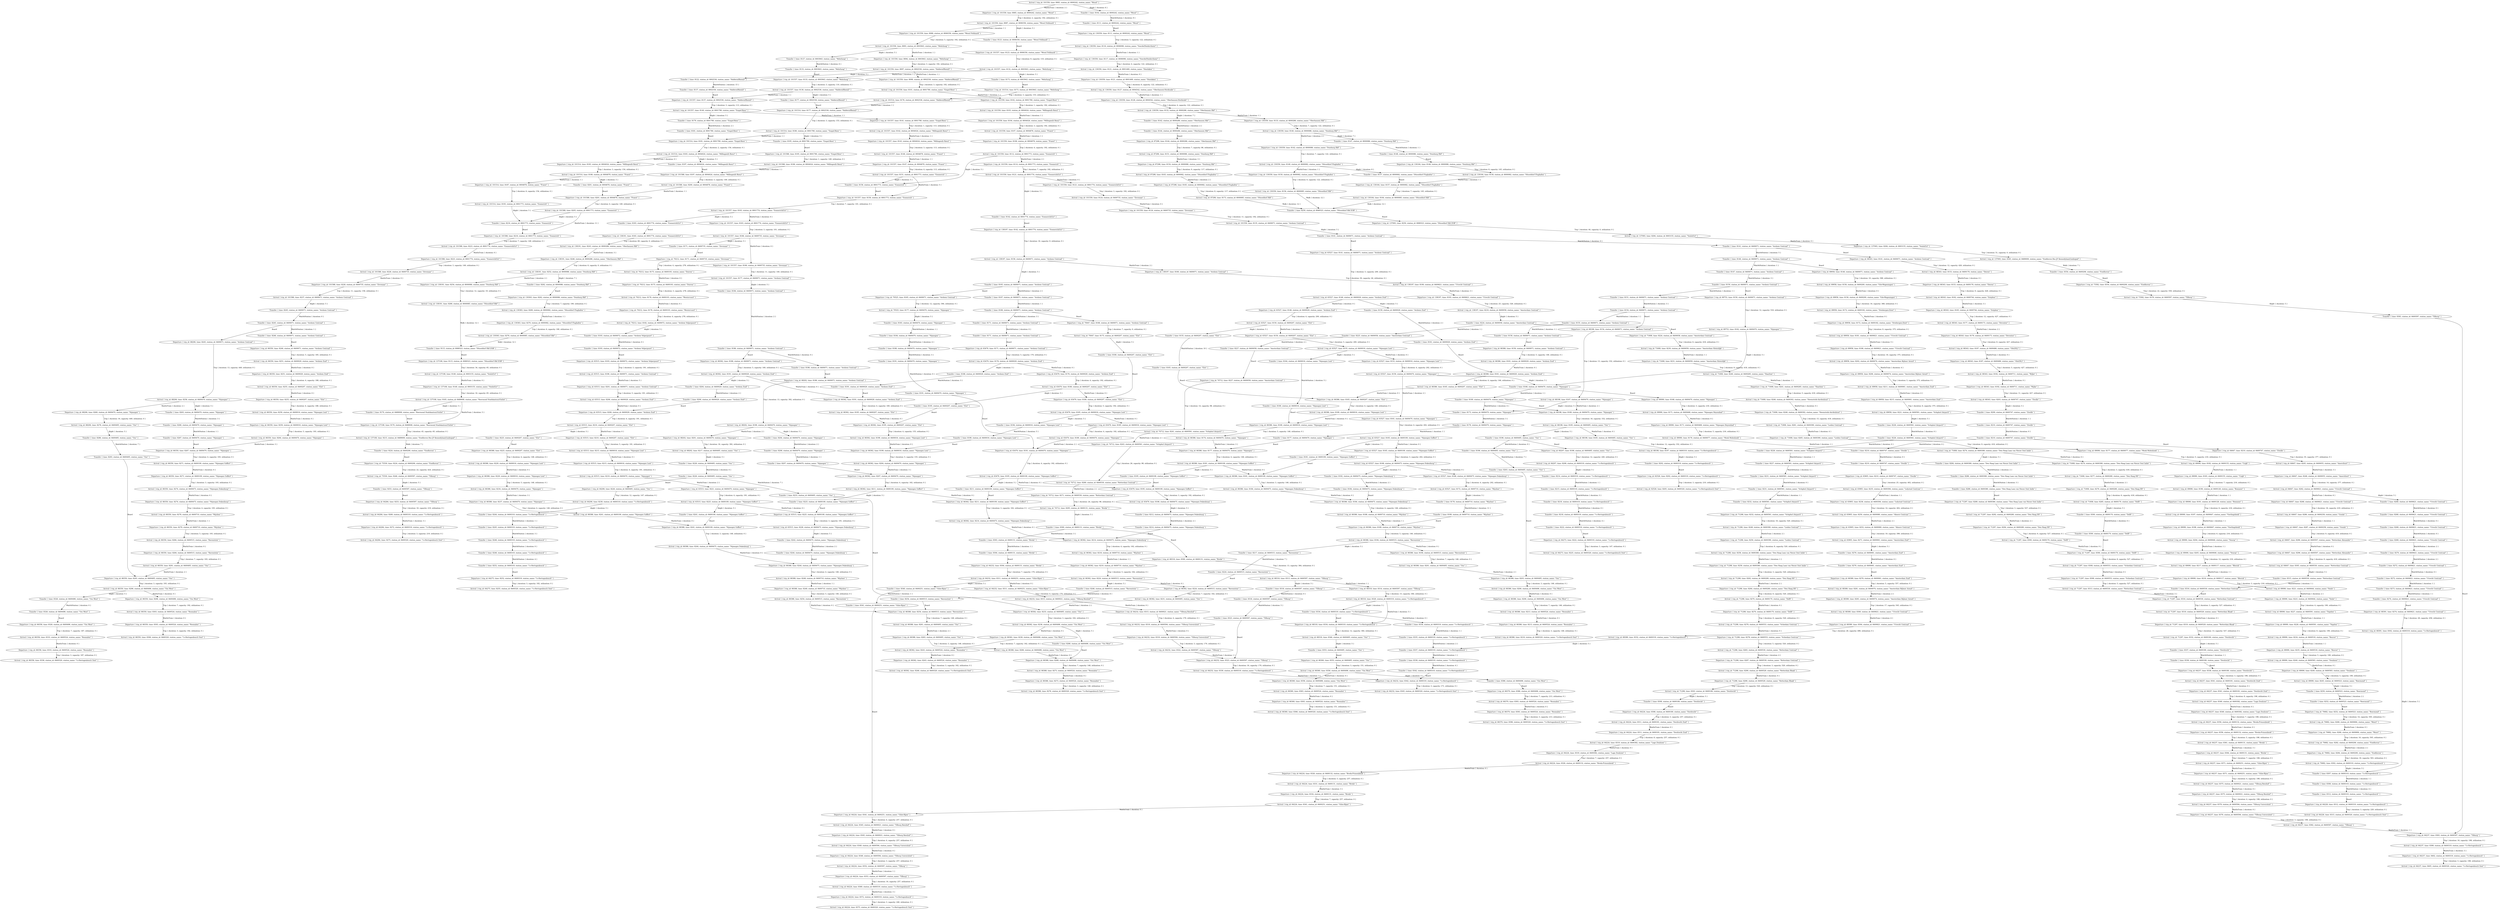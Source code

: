 digraph {
    0 [ label = "Departure { trip_id: 62526, time: 8202, station_id: 8400319, station_name: \"\\'s-Hertogenbosch\" }" ]
    1 [ label = "Transfer { time: 8202, station_id: 8400319, station_name: \"\\'s-Hertogenbosch\" }" ]
    2 [ label = "Arrival { trip_id: 62526, time: 8205, station_id: 8400320, station_name: \"\\'s-Hertogenbosch Oost\" }" ]
    3 [ label = "Transfer { time: 8338, station_id: 8400319, station_name: \"\\'s-Hertogenbosch\" }" ]
    4 [ label = "Transfer { time: 8308, station_id: 8400319, station_name: \"\\'s-Hertogenbosch\" }" ]
    5 [ label = "Transfer { time: 8209, station_id: 8400747, station_name: \"Zwolle\" }" ]
    6 [ label = "Transfer { time: 8250, station_id: 8400523, station_name: \"Roermond\" }" ]
    7 [ label = "Transfer { time: 8225, station_id: 8400058, station_name: \"Amsterdam Centraal\" }" ]
    8 [ label = "Transfer { time: 8218, station_id: 8400319, station_name: \"\\'s-Hertogenbosch\" }" ]
    9 [ label = "Transfer { time: 8248, station_id: 8400319, station_name: \"\\'s-Hertogenbosch\" }" ]
    10 [ label = "Transfer { time: 8273, station_id: 8400621, station_name: \"Utrecht Centraal\" }" ]
    11 [ label = "Departure { trip_id: 63479, time: 8171, station_id: 8400071, station_name: \"Arnhem Centraal\" }" ]
    12 [ label = "Transfer { time: 8171, station_id: 8400071, station_name: \"Arnhem Centraal\" }" ]
    13 [ label = "Arrival { trip_id: 63479, time: 8176, station_id: 8400029, station_name: \"Arnhem Zuid\" }" ]
    14 [ label = "Departure { trip_id: 63479, time: 8176, station_id: 8400029, station_name: \"Arnhem Zuid\" }" ]
    15 [ label = "Arrival { trip_id: 63479, time: 8180, station_id: 8400207, station_name: \"Elst\" }" ]
    16 [ label = "Departure { trip_id: 63479, time: 8180, station_id: 8400207, station_name: \"Elst\" }" ]
    17 [ label = "Transfer { time: 8180, station_id: 8400207, station_name: \"Elst\" }" ]
    18 [ label = "Arrival { trip_id: 63479, time: 8185, station_id: 8400016, station_name: \"Nijmegen Lent\" }" ]
    19 [ label = "Departure { trip_id: 63479, time: 8185, station_id: 8400016, station_name: \"Nijmegen Lent\" }" ]
    20 [ label = "Arrival { trip_id: 63479, time: 8189, station_id: 8400470, station_name: \"Nijmegen\" }" ]
    21 [ label = "Departure { trip_id: 63479, time: 8191, station_id: 8400470, station_name: \"Nijmegen\" }" ]
    22 [ label = "Transfer { time: 8191, station_id: 8400470, station_name: \"Nijmegen\" }" ]
    23 [ label = "Arrival { trip_id: 63479, time: 8195, station_id: 8400109, station_name: \"Nijmegen Goffert\" }" ]
    24 [ label = "Departure { trip_id: 63479, time: 8195, station_id: 8400109, station_name: \"Nijmegen Goffert\" }" ]
    25 [ label = "Transfer { time: 8195, station_id: 8400109, station_name: \"Nijmegen Goffert\" }" ]
    26 [ label = "Arrival { trip_id: 63479, time: 8198, station_id: 8400475, station_name: \"Nijmegen Dukenburg\" }" ]
    27 [ label = "Departure { trip_id: 63515, time: 8193, station_id: 8400072, station_name: \"Arnhem Velperpoort\" }" ]
    28 [ label = "Transfer { time: 8193, station_id: 8400072, station_name: \"Arnhem Velperpoort\" }" ]
    29 [ label = "Arrival { trip_id: 63515, time: 8196, station_id: 8400071, station_name: \"Arnhem Centraal\" }" ]
    30 [ label = "Departure { trip_id: 63515, time: 8201, station_id: 8400071, station_name: \"Arnhem Centraal\" }" ]
    31 [ label = "Arrival { trip_id: 63515, time: 8206, station_id: 8400029, station_name: \"Arnhem Zuid\" }" ]
    32 [ label = "Departure { trip_id: 63515, time: 8206, station_id: 8400029, station_name: \"Arnhem Zuid\" }" ]
    33 [ label = "Transfer { time: 8206, station_id: 8400029, station_name: \"Arnhem Zuid\" }" ]
    34 [ label = "Arrival { trip_id: 63515, time: 8210, station_id: 8400207, station_name: \"Elst\" }" ]
    35 [ label = "Departure { trip_id: 63515, time: 8210, station_id: 8400207, station_name: \"Elst\" }" ]
    36 [ label = "Arrival { trip_id: 63515, time: 8215, station_id: 8400016, station_name: \"Nijmegen Lent\" }" ]
    37 [ label = "Departure { trip_id: 63515, time: 8215, station_id: 8400016, station_name: \"Nijmegen Lent\" }" ]
    38 [ label = "Arrival { trip_id: 63515, time: 8219, station_id: 8400470, station_name: \"Nijmegen\" }" ]
    39 [ label = "Departure { trip_id: 63515, time: 8221, station_id: 8400470, station_name: \"Nijmegen\" }" ]
    40 [ label = "Arrival { trip_id: 63515, time: 8225, station_id: 8400109, station_name: \"Nijmegen Goffert\" }" ]
    41 [ label = "Departure { trip_id: 63515, time: 8225, station_id: 8400109, station_name: \"Nijmegen Goffert\" }" ]
    42 [ label = "Transfer { time: 8225, station_id: 8400109, station_name: \"Nijmegen Goffert\" }" ]
    43 [ label = "Arrival { trip_id: 63515, time: 8228, station_id: 8400475, station_name: \"Nijmegen Dukenburg\" }" ]
    44 [ label = "Departure { trip_id: 63527, time: 8141, station_id: 8400071, station_name: \"Arnhem Centraal\" }" ]
    45 [ label = "Transfer { time: 8141, station_id: 8400071, station_name: \"Arnhem Centraal\" }" ]
    46 [ label = "Arrival { trip_id: 63527, time: 8146, station_id: 8400029, station_name: \"Arnhem Zuid\" }" ]
    47 [ label = "Departure { trip_id: 63527, time: 8146, station_id: 8400029, station_name: \"Arnhem Zuid\" }" ]
    48 [ label = "Arrival { trip_id: 63527, time: 8150, station_id: 8400207, station_name: \"Elst\" }" ]
    49 [ label = "Departure { trip_id: 63527, time: 8150, station_id: 8400207, station_name: \"Elst\" }" ]
    50 [ label = "Arrival { trip_id: 63527, time: 8155, station_id: 8400016, station_name: \"Nijmegen Lent\" }" ]
    51 [ label = "Departure { trip_id: 63527, time: 8155, station_id: 8400016, station_name: \"Nijmegen Lent\" }" ]
    52 [ label = "Arrival { trip_id: 63527, time: 8159, station_id: 8400470, station_name: \"Nijmegen\" }" ]
    53 [ label = "Departure { trip_id: 63527, time: 8161, station_id: 8400470, station_name: \"Nijmegen\" }" ]
    54 [ label = "Arrival { trip_id: 63527, time: 8165, station_id: 8400109, station_name: \"Nijmegen Goffert\" }" ]
    55 [ label = "Departure { trip_id: 63527, time: 8165, station_id: 8400109, station_name: \"Nijmegen Goffert\" }" ]
    56 [ label = "Arrival { trip_id: 63527, time: 8168, station_id: 8400475, station_name: \"Nijmegen Dukenburg\" }" ]
    57 [ label = "Departure { trip_id: 63527, time: 8168, station_id: 8400475, station_name: \"Nijmegen Dukenburg\" }" ]
    58 [ label = "Arrival { trip_id: 63527, time: 8172, station_id: 8400710, station_name: \"Wijchen\" }" ]
    59 [ label = "Transfer { time: 8178, station_id: 8400710, station_name: \"Wijchen\" }" ]
    60 [ label = "Transfer { time: 8182, station_id: 8400475, station_name: \"Nijmegen Dukenburg\" }" ]
    61 [ label = "Transfer { time: 8191, station_id: 8400470, station_name: \"Nijmegen\" }" ]
    62 [ label = "Transfer { time: 8194, station_id: 8400016, station_name: \"Nijmegen Lent\" }" ]
    63 [ label = "Transfer { time: 8204, station_id: 8400029, station_name: \"Arnhem Zuid\" }" ]
    64 [ label = "Transfer { time: 8164, station_id: 8400016, station_name: \"Nijmegen Lent\" }" ]
    65 [ label = "Transfer { time: 8184, station_id: 8400071, station_name: \"Arnhem Centraal\" }" ]
    66 [ label = "Transfer { time: 8155, station_id: 8400071, station_name: \"Arnhem Centraal\" }" ]
    67 [ label = "Transfer { time: 8242, station_id: 8400475, station_name: \"Nijmegen Dukenburg\" }" ]
    68 [ label = "Transfer { time: 8212, station_id: 8400475, station_name: \"Nijmegen Dukenburg\" }" ]
    69 [ label = "Transfer { time: 8245, station_id: 8400071, station_name: \"Arnhem Centraal\" }" ]
    70 [ label = "Transfer { time: 8151, station_id: 8400071, station_name: \"Arnhem Centraal\" }" ]
    71 [ label = "Transfer { time: 8270, station_id: 8400621, station_name: \"Utrecht Centraal\" }" ]
    72 [ label = "Departure { trip_id: 63905, time: 8210, station_id: 8400747, station_name: \"Zwolle\" }" ]
    73 [ label = "Transfer { time: 8210, station_id: 8400747, station_name: \"Zwolle\" }" ]
    74 [ label = "Arrival { trip_id: 63905, time: 8235, station_id: 8400394, station_name: \"Lelystad Centrum\" }" ]
    75 [ label = "Departure { trip_id: 63905, time: 8236, station_id: 8400394, station_name: \"Lelystad Centrum\" }" ]
    76 [ label = "Arrival { trip_id: 63905, time: 8250, station_id: 8400080, station_name: \"Almere Centrum\" }" ]
    77 [ label = "Departure { trip_id: 63905, time: 8252, station_id: 8400080, station_name: \"Almere Centrum\" }" ]
    78 [ label = "Arrival { trip_id: 63905, time: 8271, station_id: 8400061, station_name: \"Amsterdam Zuid\" }" ]
    79 [ label = "Transfer { time: 8226, station_id: 8400561, station_name: \"Schiphol (Airport)\" }" ]
    80 [ label = "Transfer { time: 8307, station_id: 8400319, station_name: \"\\'s-Hertogenbosch\" }" ]
    81 [ label = "Transfer { time: 8337, station_id: 8400319, station_name: \"\\'s-Hertogenbosch\" }" ]
    82 [ label = "Departure { trip_id: 64206, time: 8226, station_id: 8400495, station_name: \"Oss\" }" ]
    83 [ label = "Transfer { time: 8226, station_id: 8400495, station_name: \"Oss\" }" ]
    84 [ label = "Arrival { trip_id: 64206, time: 8238, station_id: 8400319, station_name: \"\\'s-Hertogenbosch\" }" ]
    85 [ label = "Transfer { time: 8248, station_id: 8400319, station_name: \"\\'s-Hertogenbosch\" }" ]
    86 [ label = "Departure { trip_id: 64207, time: 8196, station_id: 8400495, station_name: \"Oss\" }" ]
    87 [ label = "Transfer { time: 8196, station_id: 8400495, station_name: \"Oss\" }" ]
    88 [ label = "Arrival { trip_id: 64207, time: 8208, station_id: 8400319, station_name: \"\\'s-Hertogenbosch\" }" ]
    89 [ label = "Transfer { time: 8218, station_id: 8400319, station_name: \"\\'s-Hertogenbosch\" }" ]
    90 [ label = "Departure { trip_id: 64224, time: 8308, station_id: 8400180, station_name: \"Dordrecht\" }" ]
    91 [ label = "Transfer { time: 8308, station_id: 8400180, station_name: \"Dordrecht\" }" ]
    92 [ label = "Arrival { trip_id: 64224, time: 8311, station_id: 8400181, station_name: \"Dordrecht Zuid\" }" ]
    93 [ label = "Departure { trip_id: 64224, time: 8311, station_id: 8400181, station_name: \"Dordrecht Zuid\" }" ]
    94 [ label = "Arrival { trip_id: 64224, time: 8319, station_id: 8400382, station_name: \"Lage Zwaluwe\" }" ]
    95 [ label = "Departure { trip_id: 64224, time: 8319, station_id: 8400382, station_name: \"Lage Zwaluwe\" }" ]
    96 [ label = "Arrival { trip_id: 64224, time: 8326, station_id: 8400132, station_name: \"Breda-Prinsenbeek\" }" ]
    97 [ label = "Departure { trip_id: 64224, time: 8326, station_id: 8400132, station_name: \"Breda-Prinsenbeek\" }" ]
    98 [ label = "Arrival { trip_id: 64224, time: 8331, station_id: 8400131, station_name: \"Breda\" }" ]
    99 [ label = "Departure { trip_id: 64224, time: 8334, station_id: 8400131, station_name: \"Breda\" }" ]
    100 [ label = "Arrival { trip_id: 64224, time: 8341, station_id: 8400251, station_name: \"Gilze-Rijen\" }" ]
    101 [ label = "Departure { trip_id: 64224, time: 8341, station_id: 8400251, station_name: \"Gilze-Rijen\" }" ]
    102 [ label = "Transfer { time: 8341, station_id: 8400251, station_name: \"Gilze-Rijen\" }" ]
    103 [ label = "Arrival { trip_id: 64224, time: 8345, station_id: 8400021, station_name: \"Tilburg Reeshof\" }" ]
    104 [ label = "Departure { trip_id: 64224, time: 8345, station_id: 8400021, station_name: \"Tilburg Reeshof\" }" ]
    105 [ label = "Arrival { trip_id: 64224, time: 8349, station_id: 8400594, station_name: \"Tilburg Universiteit\" }" ]
    106 [ label = "Departure { trip_id: 64224, time: 8349, station_id: 8400594, station_name: \"Tilburg Universiteit\" }" ]
    107 [ label = "Arrival { trip_id: 64224, time: 8352, station_id: 8400597, station_name: \"Tilburg\" }" ]
    108 [ label = "Departure { trip_id: 64224, time: 8353, station_id: 8400597, station_name: \"Tilburg\" }" ]
    109 [ label = "Arrival { trip_id: 64224, time: 8369, station_id: 8400319, station_name: \"\\'s-Hertogenbosch\" }" ]
    110 [ label = "Departure { trip_id: 64224, time: 8372, station_id: 8400319, station_name: \"\\'s-Hertogenbosch\" }" ]
    111 [ label = "Arrival { trip_id: 64224, time: 8375, station_id: 8400320, station_name: \"\\'s-Hertogenbosch Oost\" }" ]
    112 [ label = "Departure { trip_id: 64228, time: 8312, station_id: 8400319, station_name: \"\\'s-Hertogenbosch\" }" ]
    113 [ label = "Transfer { time: 8312, station_id: 8400319, station_name: \"\\'s-Hertogenbosch\" }" ]
    114 [ label = "Arrival { trip_id: 64228, time: 8315, station_id: 8400320, station_name: \"\\'s-Hertogenbosch Oost\" }" ]
    115 [ label = "Transfer { time: 8326, station_id: 8400496, station_name: \"Oss West\" }" ]
    116 [ label = "Departure { trip_id: 64232, time: 8304, station_id: 8400131, station_name: \"Breda\" }" ]
    117 [ label = "Transfer { time: 8304, station_id: 8400131, station_name: \"Breda\" }" ]
    118 [ label = "Arrival { trip_id: 64232, time: 8311, station_id: 8400251, station_name: \"Gilze-Rijen\" }" ]
    119 [ label = "Departure { trip_id: 64232, time: 8311, station_id: 8400251, station_name: \"Gilze-Rijen\" }" ]
    120 [ label = "Arrival { trip_id: 64232, time: 8315, station_id: 8400021, station_name: \"Tilburg Reeshof\" }" ]
    121 [ label = "Departure { trip_id: 64232, time: 8315, station_id: 8400021, station_name: \"Tilburg Reeshof\" }" ]
    122 [ label = "Arrival { trip_id: 64232, time: 8319, station_id: 8400594, station_name: \"Tilburg Universiteit\" }" ]
    123 [ label = "Departure { trip_id: 64232, time: 8319, station_id: 8400594, station_name: \"Tilburg Universiteit\" }" ]
    124 [ label = "Arrival { trip_id: 64232, time: 8322, station_id: 8400597, station_name: \"Tilburg\" }" ]
    125 [ label = "Departure { trip_id: 64232, time: 8323, station_id: 8400597, station_name: \"Tilburg\" }" ]
    126 [ label = "Transfer { time: 8323, station_id: 8400597, station_name: \"Tilburg\" }" ]
    127 [ label = "Arrival { trip_id: 64232, time: 8339, station_id: 8400319, station_name: \"\\'s-Hertogenbosch\" }" ]
    128 [ label = "Departure { trip_id: 64232, time: 8342, station_id: 8400319, station_name: \"\\'s-Hertogenbosch\" }" ]
    129 [ label = "Transfer { time: 8342, station_id: 8400319, station_name: \"\\'s-Hertogenbosch\" }" ]
    130 [ label = "Arrival { trip_id: 64232, time: 8345, station_id: 8400320, station_name: \"\\'s-Hertogenbosch Oost\" }" ]
    131 [ label = "Departure { trip_id: 64237, time: 8338, station_id: 8400180, station_name: \"Dordrecht\" }" ]
    132 [ label = "Transfer { time: 8338, station_id: 8400180, station_name: \"Dordrecht\" }" ]
    133 [ label = "Arrival { trip_id: 64237, time: 8341, station_id: 8400181, station_name: \"Dordrecht Zuid\" }" ]
    134 [ label = "Departure { trip_id: 64237, time: 8341, station_id: 8400181, station_name: \"Dordrecht Zuid\" }" ]
    135 [ label = "Arrival { trip_id: 64237, time: 8349, station_id: 8400382, station_name: \"Lage Zwaluwe\" }" ]
    136 [ label = "Departure { trip_id: 64237, time: 8349, station_id: 8400382, station_name: \"Lage Zwaluwe\" }" ]
    137 [ label = "Arrival { trip_id: 64237, time: 8356, station_id: 8400132, station_name: \"Breda-Prinsenbeek\" }" ]
    138 [ label = "Departure { trip_id: 64237, time: 8356, station_id: 8400132, station_name: \"Breda-Prinsenbeek\" }" ]
    139 [ label = "Arrival { trip_id: 64237, time: 8361, station_id: 8400131, station_name: \"Breda\" }" ]
    140 [ label = "Departure { trip_id: 64237, time: 8364, station_id: 8400131, station_name: \"Breda\" }" ]
    141 [ label = "Arrival { trip_id: 64237, time: 8371, station_id: 8400251, station_name: \"Gilze-Rijen\" }" ]
    142 [ label = "Departure { trip_id: 64237, time: 8371, station_id: 8400251, station_name: \"Gilze-Rijen\" }" ]
    143 [ label = "Arrival { trip_id: 64237, time: 8375, station_id: 8400021, station_name: \"Tilburg Reeshof\" }" ]
    144 [ label = "Departure { trip_id: 64237, time: 8375, station_id: 8400021, station_name: \"Tilburg Reeshof\" }" ]
    145 [ label = "Arrival { trip_id: 64237, time: 8379, station_id: 8400594, station_name: \"Tilburg Universiteit\" }" ]
    146 [ label = "Departure { trip_id: 64237, time: 8379, station_id: 8400594, station_name: \"Tilburg Universiteit\" }" ]
    147 [ label = "Arrival { trip_id: 64237, time: 8382, station_id: 8400597, station_name: \"Tilburg\" }" ]
    148 [ label = "Departure { trip_id: 64237, time: 8383, station_id: 8400597, station_name: \"Tilburg\" }" ]
    149 [ label = "Transfer { time: 8383, station_id: 8400597, station_name: \"Tilburg\" }" ]
    150 [ label = "Arrival { trip_id: 64237, time: 8399, station_id: 8400319, station_name: \"\\'s-Hertogenbosch\" }" ]
    151 [ label = "Departure { trip_id: 64237, time: 8402, station_id: 8400319, station_name: \"\\'s-Hertogenbosch\" }" ]
    152 [ label = "Arrival { trip_id: 64237, time: 8405, station_id: 8400320, station_name: \"\\'s-Hertogenbosch Oost\" }" ]
    153 [ label = "Transfer { time: 8155, station_id: 8400207, station_name: \"Elst\" }" ]
    154 [ label = "Transfer { time: 8159, station_id: 8400029, station_name: \"Arnhem Zuid\" }" ]
    155 [ label = "Transfer { time: 8176, station_id: 8400470, station_name: \"Nijmegen\" }" ]
    156 [ label = "Transfer { time: 8188, station_id: 8400029, station_name: \"Arnhem Zuid\" }" ]
    157 [ label = "Transfer { time: 8206, station_id: 8400470, station_name: \"Nijmegen\" }" ]
    158 [ label = "Transfer { time: 8217, station_id: 8400515, station_name: \"Ravenstein\" }" ]
    159 [ label = "Departure { trip_id: 64273, time: 8222, station_id: 8400319, station_name: \"\\'s-Hertogenbosch\" }" ]
    160 [ label = "Transfer { time: 8222, station_id: 8400319, station_name: \"\\'s-Hertogenbosch\" }" ]
    161 [ label = "Arrival { trip_id: 64273, time: 8225, station_id: 8400320, station_name: \"\\'s-Hertogenbosch Oost\" }" ]
    162 [ label = "Transfer { time: 8246, station_id: 8400515, station_name: \"Ravenstein\" }" ]
    163 [ label = "Transfer { time: 8266, station_id: 8400470, station_name: \"Nijmegen\" }" ]
    164 [ label = "Departure { trip_id: 64275, time: 8252, station_id: 8400319, station_name: \"\\'s-Hertogenbosch\" }" ]
    165 [ label = "Transfer { time: 8252, station_id: 8400319, station_name: \"\\'s-Hertogenbosch\" }" ]
    166 [ label = "Arrival { trip_id: 64275, time: 8255, station_id: 8400320, station_name: \"\\'s-Hertogenbosch Oost\" }" ]
    167 [ label = "Departure { trip_id: 64284, time: 9253, station_id: 8400597, station_name: \"Tilburg\" }" ]
    168 [ label = "Transfer { time: 9253, station_id: 8400597, station_name: \"Tilburg\" }" ]
    169 [ label = "Arrival { trip_id: 64284, time: 9269, station_id: 8400319, station_name: \"\\'s-Hertogenbosch\" }" ]
    170 [ label = "Departure { trip_id: 64284, time: 9272, station_id: 8400319, station_name: \"\\'s-Hertogenbosch\" }" ]
    171 [ label = "Arrival { trip_id: 64284, time: 9275, station_id: 8400320, station_name: \"\\'s-Hertogenbosch Oost\" }" ]
    172 [ label = "Transfer { time: 8284, station_id: 8400380, station_name: \"Den Haag Laan van Nieuw Oost Indie\" }" ]
    173 [ label = "Transfer { time: 8315, station_id: 8400530, station_name: \"Rotterdam Centraal\" }" ]
    174 [ label = "Departure { trip_id: 64647, time: 8210, station_id: 8400747, station_name: \"Zwolle\" }" ]
    175 [ label = "Transfer { time: 8210, station_id: 8400747, station_name: \"Zwolle\" }" ]
    176 [ label = "Arrival { trip_id: 64647, time: 8245, station_id: 8400055, station_name: \"Amersfoort\" }" ]
    177 [ label = "Departure { trip_id: 64647, time: 8248, station_id: 8400055, station_name: \"Amersfoort\" }" ]
    178 [ label = "Arrival { trip_id: 64647, time: 8262, station_id: 8400621, station_name: \"Utrecht Centraal\" }" ]
    179 [ label = "Departure { trip_id: 64647, time: 8268, station_id: 8400621, station_name: \"Utrecht Centraal\" }" ]
    180 [ label = "Transfer { time: 8268, station_id: 8400621, station_name: \"Utrecht Centraal\" }" ]
    181 [ label = "Arrival { trip_id: 64647, time: 8286, station_id: 8400258, station_name: \"Gouda\" }" ]
    182 [ label = "Departure { trip_id: 64647, time: 8287, station_id: 8400258, station_name: \"Gouda\" }" ]
    183 [ label = "Arrival { trip_id: 64647, time: 8296, station_id: 8400507, station_name: \"Rotterdam Alexander\" }" ]
    184 [ label = "Departure { trip_id: 64647, time: 8296, station_id: 8400507, station_name: \"Rotterdam Alexander\" }" ]
    185 [ label = "Arrival { trip_id: 64647, time: 8305, station_id: 8400530, station_name: \"Rotterdam Centraal\" }" ]
    186 [ label = "Transfer { time: 8272, station_id: 8400621, station_name: \"Utrecht Centraal\" }" ]
    187 [ label = "Transfer { time: 8231, station_id: 8400561, station_name: \"Schiphol (Airport)\" }" ]
    188 [ label = "Transfer { time: 8268, station_id: 8400621, station_name: \"Utrecht Centraal\" }" ]
    189 [ label = "Transfer { time: 8318, station_id: 8400597, station_name: \"Tilburg\" }" ]
    190 [ label = "Transfer { time: 8268, station_id: 8400621, station_name: \"Utrecht Centraal\" }" ]
    191 [ label = "Transfer { time: 8337, station_id: 8400180, station_name: \"Dordrecht\" }" ]
    192 [ label = "Transfer { time: 8300, station_id: 8400170, station_name: \"Delft\" }" ]
    193 [ label = "Transfer { time: 8272, station_id: 8400621, station_name: \"Utrecht Centraal\" }" ]
    194 [ label = "Transfer { time: 8231, station_id: 8400561, station_name: \"Schiphol (Airport)\" }" ]
    195 [ label = "Departure { trip_id: 66350, time: 8246, station_id: 8400071, station_name: \"Arnhem Centraal\" }" ]
    196 [ label = "Transfer { time: 8246, station_id: 8400071, station_name: \"Arnhem Centraal\" }" ]
    197 [ label = "Arrival { trip_id: 66350, time: 8251, station_id: 8400029, station_name: \"Arnhem Zuid\" }" ]
    198 [ label = "Departure { trip_id: 66350, time: 8251, station_id: 8400029, station_name: \"Arnhem Zuid\" }" ]
    199 [ label = "Arrival { trip_id: 66350, time: 8255, station_id: 8400207, station_name: \"Elst\" }" ]
    200 [ label = "Departure { trip_id: 66350, time: 8255, station_id: 8400207, station_name: \"Elst\" }" ]
    201 [ label = "Arrival { trip_id: 66350, time: 8259, station_id: 8400016, station_name: \"Nijmegen Lent\" }" ]
    202 [ label = "Departure { trip_id: 66350, time: 8259, station_id: 8400016, station_name: \"Nijmegen Lent\" }" ]
    203 [ label = "Arrival { trip_id: 66350, time: 8264, station_id: 8400470, station_name: \"Nijmegen\" }" ]
    204 [ label = "Departure { trip_id: 66350, time: 8267, station_id: 8400470, station_name: \"Nijmegen\" }" ]
    205 [ label = "Transfer { time: 8267, station_id: 8400470, station_name: \"Nijmegen\" }" ]
    206 [ label = "Arrival { trip_id: 66350, time: 8271, station_id: 8400109, station_name: \"Nijmegen Goffert\" }" ]
    207 [ label = "Departure { trip_id: 66350, time: 8271, station_id: 8400109, station_name: \"Nijmegen Goffert\" }" ]
    208 [ label = "Arrival { trip_id: 66350, time: 8274, station_id: 8400475, station_name: \"Nijmegen Dukenburg\" }" ]
    209 [ label = "Departure { trip_id: 66350, time: 8274, station_id: 8400475, station_name: \"Nijmegen Dukenburg\" }" ]
    210 [ label = "Arrival { trip_id: 66350, time: 8278, station_id: 8400710, station_name: \"Wijchen\" }" ]
    211 [ label = "Departure { trip_id: 66350, time: 8279, station_id: 8400710, station_name: \"Wijchen\" }" ]
    212 [ label = "Arrival { trip_id: 66350, time: 8284, station_id: 8400515, station_name: \"Ravenstein\" }" ]
    213 [ label = "Departure { trip_id: 66350, time: 8284, station_id: 8400515, station_name: \"Ravenstein\" }" ]
    214 [ label = "Arrival { trip_id: 66350, time: 8291, station_id: 8400495, station_name: \"Oss\" }" ]
    215 [ label = "Departure { trip_id: 66350, time: 8293, station_id: 8400495, station_name: \"Oss\" }" ]
    216 [ label = "Transfer { time: 8293, station_id: 8400495, station_name: \"Oss\" }" ]
    217 [ label = "Arrival { trip_id: 66350, time: 8296, station_id: 8400496, station_name: \"Oss West\" }" ]
    218 [ label = "Departure { trip_id: 66350, time: 8296, station_id: 8400496, station_name: \"Oss West\" }" ]
    219 [ label = "Arrival { trip_id: 66350, time: 8303, station_id: 8400524, station_name: \"Rosmalen\" }" ]
    220 [ label = "Departure { trip_id: 66350, time: 8303, station_id: 8400524, station_name: \"Rosmalen\" }" ]
    221 [ label = "Arrival { trip_id: 66350, time: 8306, station_id: 8400320, station_name: \"\\'s-Hertogenbosch Oost\" }" ]
    222 [ label = "Transfer { time: 8340, station_id: 8400251, station_name: \"Gilze-Rijen\" }" ]
    223 [ label = "Departure { trip_id: 66358, time: 8326, station_id: 8400496, station_name: \"Oss West\" }" ]
    224 [ label = "Transfer { time: 8326, station_id: 8400496, station_name: \"Oss West\" }" ]
    225 [ label = "Arrival { trip_id: 66358, time: 8333, station_id: 8400524, station_name: \"Rosmalen\" }" ]
    226 [ label = "Departure { trip_id: 66358, time: 8333, station_id: 8400524, station_name: \"Rosmalen\" }" ]
    227 [ label = "Arrival { trip_id: 66358, time: 8336, station_id: 8400320, station_name: \"\\'s-Hertogenbosch Oost\" }" ]
    228 [ label = "Departure { trip_id: 66360, time: 8353, station_id: 8400495, station_name: \"Oss\" }" ]
    229 [ label = "Transfer { time: 8353, station_id: 8400495, station_name: \"Oss\" }" ]
    230 [ label = "Arrival { trip_id: 66360, time: 8356, station_id: 8400496, station_name: \"Oss West\" }" ]
    231 [ label = "Departure { trip_id: 66360, time: 8356, station_id: 8400496, station_name: \"Oss West\" }" ]
    232 [ label = "Arrival { trip_id: 66360, time: 8363, station_id: 8400524, station_name: \"Rosmalen\" }" ]
    233 [ label = "Departure { trip_id: 66360, time: 8363, station_id: 8400524, station_name: \"Rosmalen\" }" ]
    234 [ label = "Arrival { trip_id: 66360, time: 8366, station_id: 8400320, station_name: \"\\'s-Hertogenbosch Oost\" }" ]
    235 [ label = "Departure { trip_id: 66362, time: 8186, station_id: 8400071, station_name: \"Arnhem Centraal\" }" ]
    236 [ label = "Transfer { time: 8186, station_id: 8400071, station_name: \"Arnhem Centraal\" }" ]
    237 [ label = "Arrival { trip_id: 66362, time: 8191, station_id: 8400029, station_name: \"Arnhem Zuid\" }" ]
    238 [ label = "Departure { trip_id: 66362, time: 8191, station_id: 8400029, station_name: \"Arnhem Zuid\" }" ]
    239 [ label = "Transfer { time: 8191, station_id: 8400029, station_name: \"Arnhem Zuid\" }" ]
    240 [ label = "Arrival { trip_id: 66362, time: 8195, station_id: 8400207, station_name: \"Elst\" }" ]
    241 [ label = "Departure { trip_id: 66362, time: 8195, station_id: 8400207, station_name: \"Elst\" }" ]
    242 [ label = "Transfer { time: 8195, station_id: 8400207, station_name: \"Elst\" }" ]
    243 [ label = "Arrival { trip_id: 66362, time: 8199, station_id: 8400016, station_name: \"Nijmegen Lent\" }" ]
    244 [ label = "Departure { trip_id: 66362, time: 8199, station_id: 8400016, station_name: \"Nijmegen Lent\" }" ]
    245 [ label = "Transfer { time: 8199, station_id: 8400016, station_name: \"Nijmegen Lent\" }" ]
    246 [ label = "Arrival { trip_id: 66362, time: 8204, station_id: 8400470, station_name: \"Nijmegen\" }" ]
    247 [ label = "Departure { trip_id: 66362, time: 8207, station_id: 8400470, station_name: \"Nijmegen\" }" ]
    248 [ label = "Transfer { time: 8207, station_id: 8400470, station_name: \"Nijmegen\" }" ]
    249 [ label = "Arrival { trip_id: 66362, time: 8211, station_id: 8400109, station_name: \"Nijmegen Goffert\" }" ]
    250 [ label = "Departure { trip_id: 66362, time: 8211, station_id: 8400109, station_name: \"Nijmegen Goffert\" }" ]
    251 [ label = "Transfer { time: 8211, station_id: 8400109, station_name: \"Nijmegen Goffert\" }" ]
    252 [ label = "Arrival { trip_id: 66362, time: 8214, station_id: 8400475, station_name: \"Nijmegen Dukenburg\" }" ]
    253 [ label = "Departure { trip_id: 66362, time: 8214, station_id: 8400475, station_name: \"Nijmegen Dukenburg\" }" ]
    254 [ label = "Transfer { time: 8214, station_id: 8400475, station_name: \"Nijmegen Dukenburg\" }" ]
    255 [ label = "Arrival { trip_id: 66362, time: 8218, station_id: 8400710, station_name: \"Wijchen\" }" ]
    256 [ label = "Departure { trip_id: 66362, time: 8219, station_id: 8400710, station_name: \"Wijchen\" }" ]
    257 [ label = "Arrival { trip_id: 66362, time: 8224, station_id: 8400515, station_name: \"Ravenstein\" }" ]
    258 [ label = "Departure { trip_id: 66362, time: 8224, station_id: 8400515, station_name: \"Ravenstein\" }" ]
    259 [ label = "Transfer { time: 8224, station_id: 8400515, station_name: \"Ravenstein\" }" ]
    260 [ label = "Arrival { trip_id: 66362, time: 8231, station_id: 8400495, station_name: \"Oss\" }" ]
    261 [ label = "Departure { trip_id: 66362, time: 8233, station_id: 8400495, station_name: \"Oss\" }" ]
    262 [ label = "Transfer { time: 8233, station_id: 8400495, station_name: \"Oss\" }" ]
    263 [ label = "Arrival { trip_id: 66362, time: 8236, station_id: 8400496, station_name: \"Oss West\" }" ]
    264 [ label = "Departure { trip_id: 66362, time: 8236, station_id: 8400496, station_name: \"Oss West\" }" ]
    265 [ label = "Arrival { trip_id: 66362, time: 8243, station_id: 8400524, station_name: \"Rosmalen\" }" ]
    266 [ label = "Departure { trip_id: 66362, time: 8243, station_id: 8400524, station_name: \"Rosmalen\" }" ]
    267 [ label = "Arrival { trip_id: 66362, time: 8246, station_id: 8400320, station_name: \"\\'s-Hertogenbosch Oost\" }" ]
    268 [ label = "Departure { trip_id: 66370, time: 8386, station_id: 8400496, station_name: \"Oss West\" }" ]
    269 [ label = "Transfer { time: 8386, station_id: 8400496, station_name: \"Oss West\" }" ]
    270 [ label = "Arrival { trip_id: 66370, time: 8393, station_id: 8400524, station_name: \"Rosmalen\" }" ]
    271 [ label = "Departure { trip_id: 66370, time: 8393, station_id: 8400524, station_name: \"Rosmalen\" }" ]
    272 [ label = "Arrival { trip_id: 66370, time: 8396, station_id: 8400320, station_name: \"\\'s-Hertogenbosch Oost\" }" ]
    273 [ label = "Departure { trip_id: 66386, time: 8156, station_id: 8400071, station_name: \"Arnhem Centraal\" }" ]
    274 [ label = "Transfer { time: 8156, station_id: 8400071, station_name: \"Arnhem Centraal\" }" ]
    275 [ label = "Arrival { trip_id: 66386, time: 8161, station_id: 8400029, station_name: \"Arnhem Zuid\" }" ]
    276 [ label = "Departure { trip_id: 66386, time: 8161, station_id: 8400029, station_name: \"Arnhem Zuid\" }" ]
    277 [ label = "Transfer { time: 8161, station_id: 8400029, station_name: \"Arnhem Zuid\" }" ]
    278 [ label = "Arrival { trip_id: 66386, time: 8165, station_id: 8400207, station_name: \"Elst\" }" ]
    279 [ label = "Departure { trip_id: 66386, time: 8165, station_id: 8400207, station_name: \"Elst\" }" ]
    280 [ label = "Transfer { time: 8165, station_id: 8400207, station_name: \"Elst\" }" ]
    281 [ label = "Arrival { trip_id: 66386, time: 8169, station_id: 8400016, station_name: \"Nijmegen Lent\" }" ]
    282 [ label = "Departure { trip_id: 66386, time: 8169, station_id: 8400016, station_name: \"Nijmegen Lent\" }" ]
    283 [ label = "Transfer { time: 8169, station_id: 8400016, station_name: \"Nijmegen Lent\" }" ]
    284 [ label = "Arrival { trip_id: 66386, time: 8174, station_id: 8400470, station_name: \"Nijmegen\" }" ]
    285 [ label = "Departure { trip_id: 66386, time: 8177, station_id: 8400470, station_name: \"Nijmegen\" }" ]
    286 [ label = "Transfer { time: 8177, station_id: 8400470, station_name: \"Nijmegen\" }" ]
    287 [ label = "Arrival { trip_id: 66386, time: 8181, station_id: 8400109, station_name: \"Nijmegen Goffert\" }" ]
    288 [ label = "Departure { trip_id: 66386, time: 8181, station_id: 8400109, station_name: \"Nijmegen Goffert\" }" ]
    289 [ label = "Transfer { time: 8181, station_id: 8400109, station_name: \"Nijmegen Goffert\" }" ]
    290 [ label = "Arrival { trip_id: 66386, time: 8184, station_id: 8400475, station_name: \"Nijmegen Dukenburg\" }" ]
    291 [ label = "Departure { trip_id: 66386, time: 8184, station_id: 8400475, station_name: \"Nijmegen Dukenburg\" }" ]
    292 [ label = "Transfer { time: 8184, station_id: 8400475, station_name: \"Nijmegen Dukenburg\" }" ]
    293 [ label = "Arrival { trip_id: 66386, time: 8188, station_id: 8400710, station_name: \"Wijchen\" }" ]
    294 [ label = "Departure { trip_id: 66386, time: 8189, station_id: 8400710, station_name: \"Wijchen\" }" ]
    295 [ label = "Transfer { time: 8189, station_id: 8400710, station_name: \"Wijchen\" }" ]
    296 [ label = "Arrival { trip_id: 66386, time: 8194, station_id: 8400515, station_name: \"Ravenstein\" }" ]
    297 [ label = "Departure { trip_id: 66386, time: 8194, station_id: 8400515, station_name: \"Ravenstein\" }" ]
    298 [ label = "Arrival { trip_id: 66386, time: 8201, station_id: 8400495, station_name: \"Oss\" }" ]
    299 [ label = "Departure { trip_id: 66386, time: 8203, station_id: 8400495, station_name: \"Oss\" }" ]
    300 [ label = "Transfer { time: 8203, station_id: 8400495, station_name: \"Oss\" }" ]
    301 [ label = "Arrival { trip_id: 66386, time: 8206, station_id: 8400496, station_name: \"Oss West\" }" ]
    302 [ label = "Departure { trip_id: 66386, time: 8206, station_id: 8400496, station_name: \"Oss West\" }" ]
    303 [ label = "Arrival { trip_id: 66386, time: 8213, station_id: 8400524, station_name: \"Rosmalen\" }" ]
    304 [ label = "Departure { trip_id: 66386, time: 8213, station_id: 8400524, station_name: \"Rosmalen\" }" ]
    305 [ label = "Arrival { trip_id: 66386, time: 8216, station_id: 8400320, station_name: \"\\'s-Hertogenbosch Oost\" }" ]
    306 [ label = "Departure { trip_id: 66388, time: 8225, station_id: 8400207, station_name: \"Elst\" }" ]
    307 [ label = "Transfer { time: 8225, station_id: 8400207, station_name: \"Elst\" }" ]
    308 [ label = "Arrival { trip_id: 66388, time: 8229, station_id: 8400016, station_name: \"Nijmegen Lent\" }" ]
    309 [ label = "Departure { trip_id: 66388, time: 8229, station_id: 8400016, station_name: \"Nijmegen Lent\" }" ]
    310 [ label = "Arrival { trip_id: 66388, time: 8234, station_id: 8400470, station_name: \"Nijmegen\" }" ]
    311 [ label = "Departure { trip_id: 66388, time: 8237, station_id: 8400470, station_name: \"Nijmegen\" }" ]
    312 [ label = "Arrival { trip_id: 66388, time: 8241, station_id: 8400109, station_name: \"Nijmegen Goffert\" }" ]
    313 [ label = "Departure { trip_id: 66388, time: 8241, station_id: 8400109, station_name: \"Nijmegen Goffert\" }" ]
    314 [ label = "Transfer { time: 8241, station_id: 8400109, station_name: \"Nijmegen Goffert\" }" ]
    315 [ label = "Arrival { trip_id: 66388, time: 8244, station_id: 8400475, station_name: \"Nijmegen Dukenburg\" }" ]
    316 [ label = "Departure { trip_id: 66388, time: 8244, station_id: 8400475, station_name: \"Nijmegen Dukenburg\" }" ]
    317 [ label = "Transfer { time: 8244, station_id: 8400475, station_name: \"Nijmegen Dukenburg\" }" ]
    318 [ label = "Arrival { trip_id: 66388, time: 8248, station_id: 8400710, station_name: \"Wijchen\" }" ]
    319 [ label = "Departure { trip_id: 66388, time: 8249, station_id: 8400710, station_name: \"Wijchen\" }" ]
    320 [ label = "Arrival { trip_id: 66388, time: 8254, station_id: 8400515, station_name: \"Ravenstein\" }" ]
    321 [ label = "Departure { trip_id: 66388, time: 8254, station_id: 8400515, station_name: \"Ravenstein\" }" ]
    322 [ label = "Transfer { time: 8254, station_id: 8400515, station_name: \"Ravenstein\" }" ]
    323 [ label = "Arrival { trip_id: 66388, time: 8261, station_id: 8400495, station_name: \"Oss\" }" ]
    324 [ label = "Departure { trip_id: 66388, time: 8263, station_id: 8400495, station_name: \"Oss\" }" ]
    325 [ label = "Arrival { trip_id: 66388, time: 8266, station_id: 8400496, station_name: \"Oss West\" }" ]
    326 [ label = "Departure { trip_id: 66388, time: 8266, station_id: 8400496, station_name: \"Oss West\" }" ]
    327 [ label = "Transfer { time: 8266, station_id: 8400496, station_name: \"Oss West\" }" ]
    328 [ label = "Arrival { trip_id: 66388, time: 8273, station_id: 8400524, station_name: \"Rosmalen\" }" ]
    329 [ label = "Departure { trip_id: 66388, time: 8273, station_id: 8400524, station_name: \"Rosmalen\" }" ]
    330 [ label = "Arrival { trip_id: 66388, time: 8276, station_id: 8400320, station_name: \"\\'s-Hertogenbosch Oost\" }" ]
    331 [ label = "Transfer { time: 8226, station_id: 8400561, station_name: \"Schiphol (Airport)\" }" ]
    332 [ label = "Transfer { time: 8268, station_id: 8400621, station_name: \"Utrecht Centraal\" }" ]
    333 [ label = "Departure { trip_id: 68198, time: 8154, station_id: 8400071, station_name: \"Arnhem Centraal\" }" ]
    334 [ label = "Transfer { time: 8154, station_id: 8400071, station_name: \"Arnhem Centraal\" }" ]
    335 [ label = "Arrival { trip_id: 68198, time: 8167, station_id: 8400470, station_name: \"Nijmegen\" }" ]
    336 [ label = "Departure { trip_id: 68198, time: 8169, station_id: 8400470, station_name: \"Nijmegen\" }" ]
    337 [ label = "Transfer { time: 8169, station_id: 8400470, station_name: \"Nijmegen\" }" ]
    338 [ label = "Arrival { trip_id: 68198, time: 8185, station_id: 8400495, station_name: \"Oss\" }" ]
    339 [ label = "Departure { trip_id: 68198, time: 8185, station_id: 8400495, station_name: \"Oss\" }" ]
    340 [ label = "Arrival { trip_id: 68198, time: 8197, station_id: 8400319, station_name: \"\\'s-Hertogenbosch\" }" ]
    341 [ label = "Departure { trip_id: 68202, time: 8186, station_id: 8400071, station_name: \"Arnhem Centraal\" }" ]
    342 [ label = "Transfer { time: 8186, station_id: 8400071, station_name: \"Arnhem Centraal\" }" ]
    343 [ label = "Arrival { trip_id: 68202, time: 8199, station_id: 8400470, station_name: \"Nijmegen\" }" ]
    344 [ label = "Departure { trip_id: 68202, time: 8201, station_id: 8400470, station_name: \"Nijmegen\" }" ]
    345 [ label = "Arrival { trip_id: 68202, time: 8217, station_id: 8400495, station_name: \"Oss\" }" ]
    346 [ label = "Departure { trip_id: 68206, time: 8245, station_id: 8400071, station_name: \"Arnhem Centraal\" }" ]
    347 [ label = "Transfer { time: 8245, station_id: 8400071, station_name: \"Arnhem Centraal\" }" ]
    348 [ label = "Arrival { trip_id: 68206, time: 8258, station_id: 8400470, station_name: \"Nijmegen\" }" ]
    349 [ label = "Departure { trip_id: 68206, time: 8260, station_id: 8400470, station_name: \"Nijmegen\" }" ]
    350 [ label = "Arrival { trip_id: 68206, time: 8276, station_id: 8400495, station_name: \"Oss\" }" ]
    351 [ label = "Transfer { time: 8210, station_id: 8400747, station_name: \"Zwolle\" }" ]
    352 [ label = "Departure { trip_id: 68318, time: 8300, station_id: 8400131, station_name: \"Breda\" }" ]
    353 [ label = "Transfer { time: 8300, station_id: 8400131, station_name: \"Breda\" }" ]
    354 [ label = "Arrival { trip_id: 68318, time: 8313, station_id: 8400597, station_name: \"Tilburg\" }" ]
    355 [ label = "Departure { trip_id: 68318, time: 8314, station_id: 8400597, station_name: \"Tilburg\" }" ]
    356 [ label = "Arrival { trip_id: 68318, time: 8329, station_id: 8400319, station_name: \"\\'s-Hertogenbosch\" }" ]
    357 [ label = "Departure { trip_id: 68318, time: 8334, station_id: 8400319, station_name: \"\\'s-Hertogenbosch\" }" ]
    358 [ label = "Transfer { time: 8334, station_id: 8400319, station_name: \"\\'s-Hertogenbosch\" }" ]
    359 [ label = "Arrival { trip_id: 68318, time: 8346, station_id: 8400495, station_name: \"Oss\" }" ]
    360 [ label = "Transfer { time: 8286, station_id: 8400495, station_name: \"Oss\" }" ]
    361 [ label = "Transfer { time: 8244, station_id: 8400319, station_name: \"\\'s-Hertogenbosch\" }" ]
    362 [ label = "Transfer { time: 8214, station_id: 8400319, station_name: \"\\'s-Hertogenbosch\" }" ]
    363 [ label = "Transfer { time: 8226, station_id: 8400495, station_name: \"Oss\" }" ]
    364 [ label = "Transfer { time: 8196, station_id: 8400495, station_name: \"Oss\" }" ]
    365 [ label = "Transfer { time: 8184, station_id: 8400470, station_name: \"Nijmegen\" }" ]
    366 [ label = "Transfer { time: 8171, station_id: 8400071, station_name: \"Arnhem Centraal\" }" ]
    367 [ label = "Departure { trip_id: 68343, time: 8141, station_id: 8400071, station_name: \"Arnhem Centraal\" }" ]
    368 [ label = "Transfer { time: 8141, station_id: 8400071, station_name: \"Arnhem Centraal\" }" ]
    369 [ label = "Arrival { trip_id: 68343, time: 8153, station_id: 8400176, station_name: \"Dieren\" }" ]
    370 [ label = "Departure { trip_id: 68343, time: 8153, station_id: 8400176, station_name: \"Dieren\" }" ]
    371 [ label = "Arrival { trip_id: 68343, time: 8162, station_id: 8400744, station_name: \"Zutphen\" }" ]
    372 [ label = "Departure { trip_id: 68343, time: 8165, station_id: 8400744, station_name: \"Zutphen\" }" ]
    373 [ label = "Arrival { trip_id: 68343, time: 8177, station_id: 8400173, station_name: \"Deventer\" }" ]
    374 [ label = "Departure { trip_id: 68343, time: 8179, station_id: 8400173, station_name: \"Deventer\" }" ]
    375 [ label = "Arrival { trip_id: 68343, time: 8187, station_id: 8400486, station_name: \"Olst(NL)\" }" ]
    376 [ label = "Departure { trip_id: 68343, time: 8187, station_id: 8400486, station_name: \"Olst(NL)\" }" ]
    377 [ label = "Arrival { trip_id: 68343, time: 8192, station_id: 8400711, station_name: \"Wijhe\" }" ]
    378 [ label = "Departure { trip_id: 68343, time: 8192, station_id: 8400711, station_name: \"Wijhe\" }" ]
    379 [ label = "Arrival { trip_id: 68343, time: 8203, station_id: 8400747, station_name: \"Zwolle\" }" ]
    380 [ label = "Departure { trip_id: 68389, time: 8276, station_id: 8400061, station_name: \"Amsterdam Zuid\" }" ]
    381 [ label = "Transfer { time: 8276, station_id: 8400061, station_name: \"Amsterdam Zuid\" }" ]
    382 [ label = "Arrival { trip_id: 68389, time: 8281, station_id: 8400074, station_name: \"Amsterdam Bijlmer ArenA\" }" ]
    383 [ label = "Departure { trip_id: 68389, time: 8283, station_id: 8400074, station_name: \"Amsterdam Bijlmer ArenA\" }" ]
    384 [ label = "Arrival { trip_id: 68389, time: 8300, station_id: 8400621, station_name: \"Utrecht Centraal\" }" ]
    385 [ label = "Departure { trip_id: 68389, time: 8304, station_id: 8400621, station_name: \"Utrecht Centraal\" }" ]
    386 [ label = "Arrival { trip_id: 68389, time: 8332, station_id: 8400319, station_name: \"\\'s-Hertogenbosch\" }" ]
    387 [ label = "Transfer { time: 8335, station_id: 8400319, station_name: \"\\'s-Hertogenbosch\" }" ]
    388 [ label = "Departure { trip_id: 68391, time: 8274, station_id: 8400621, station_name: \"Utrecht Centraal\" }" ]
    389 [ label = "Transfer { time: 8274, station_id: 8400621, station_name: \"Utrecht Centraal\" }" ]
    390 [ label = "Arrival { trip_id: 68391, time: 8302, station_id: 8400319, station_name: \"\\'s-Hertogenbosch\" }" ]
    391 [ label = "Transfer { time: 8245, station_id: 8400319, station_name: \"\\'s-Hertogenbosch\" }" ]
    392 [ label = "Transfer { time: 8215, station_id: 8400319, station_name: \"\\'s-Hertogenbosch\" }" ]
    393 [ label = "Transfer { time: 8183, station_id: 8400470, station_name: \"Nijmegen\" }" ]
    394 [ label = "Departure { trip_id: 69090, time: 8168, station_id: 8400470, station_name: \"Nijmegen\" }" ]
    395 [ label = "Transfer { time: 8168, station_id: 8400470, station_name: \"Nijmegen\" }" ]
    396 [ label = "Arrival { trip_id: 69090, time: 8171, station_id: 8400468, station_name: \"Nijmegen Heyendaal\" }" ]
    397 [ label = "Departure { trip_id: 69090, time: 8171, station_id: 8400468, station_name: \"Nijmegen Heyendaal\" }" ]
    398 [ label = "Arrival { trip_id: 69090, time: 8176, station_id: 8400077, station_name: \"Mook Molenhoek\" }" ]
    399 [ label = "Departure { trip_id: 69090, time: 8177, station_id: 8400077, station_name: \"Mook Molenhoek\" }" ]
    400 [ label = "Arrival { trip_id: 69090, time: 8182, station_id: 8400155, station_name: \"Cuijk\" }" ]
    401 [ label = "Departure { trip_id: 69090, time: 8183, station_id: 8400155, station_name: \"Cuijk\" }" ]
    402 [ label = "Arrival { trip_id: 69090, time: 8190, station_id: 8400128, station_name: \"Boxmeer\" }" ]
    403 [ label = "Departure { trip_id: 69090, time: 8191, station_id: 8400128, station_name: \"Boxmeer\" }" ]
    404 [ label = "Arrival { trip_id: 69090, time: 8197, station_id: 8400647, station_name: \"Vierlingsbeek\" }" ]
    405 [ label = "Departure { trip_id: 69090, time: 8198, station_id: 8400647, station_name: \"Vierlingsbeek\" }" ]
    406 [ label = "Arrival { trip_id: 69090, time: 8204, station_id: 8400646, station_name: \"Venray\" }" ]
    407 [ label = "Departure { trip_id: 69090, time: 8205, station_id: 8400646, station_name: \"Venray\" }" ]
    408 [ label = "Arrival { trip_id: 69090, time: 8217, station_id: 8400117, station_name: \"Blerick\" }" ]
    409 [ label = "Departure { trip_id: 69090, time: 8218, station_id: 8400117, station_name: \"Blerick\" }" ]
    410 [ label = "Arrival { trip_id: 69090, time: 8221, station_id: 8400644, station_name: \"Venlo\" }" ]
    411 [ label = "Departure { trip_id: 69090, time: 8223, station_id: 8400644, station_name: \"Venlo\" }" ]
    412 [ label = "Arrival { trip_id: 69090, time: 8227, station_id: 8400591, station_name: \"Tegelen\" }" ]
    413 [ label = "Departure { trip_id: 69090, time: 8228, station_id: 8400591, station_name: \"Tegelen\" }" ]
    414 [ label = "Arrival { trip_id: 69090, time: 8234, station_id: 8400518, station_name: \"Reuver\" }" ]
    415 [ label = "Departure { trip_id: 69090, time: 8235, station_id: 8400518, station_name: \"Reuver\" }" ]
    416 [ label = "Arrival { trip_id: 69090, time: 8240, station_id: 8400583, station_name: \"Swalmen\" }" ]
    417 [ label = "Departure { trip_id: 69090, time: 8240, station_id: 8400583, station_name: \"Swalmen\" }" ]
    418 [ label = "Arrival { trip_id: 69090, time: 8245, station_id: 8400523, station_name: \"Roermond\" }" ]
    419 [ label = "Departure { trip_id: 69753, time: 8150, station_id: 8400071, station_name: \"Arnhem Centraal\" }" ]
    420 [ label = "Transfer { time: 8150, station_id: 8400071, station_name: \"Arnhem Centraal\" }" ]
    421 [ label = "Arrival { trip_id: 69753, time: 8162, station_id: 8400470, station_name: \"Nijmegen\" }" ]
    422 [ label = "Transfer { time: 8188, station_id: 8400470, station_name: \"Nijmegen\" }" ]
    423 [ label = "Transfer { time: 8276, station_id: 8400061, station_name: \"Amsterdam Zuid\" }" ]
    424 [ label = "Departure { trip_id: 69958, time: 8146, station_id: 8400071, station_name: \"Arnhem Centraal\" }" ]
    425 [ label = "Transfer { time: 8146, station_id: 8400071, station_name: \"Arnhem Centraal\" }" ]
    426 [ label = "Arrival { trip_id: 69958, time: 8156, station_id: 8400200, station_name: \"Ede-Wageningen\" }" ]
    427 [ label = "Departure { trip_id: 69958, time: 8156, station_id: 8400200, station_name: \"Ede-Wageningen\" }" ]
    428 [ label = "Arrival { trip_id: 69958, time: 8172, station_id: 8400182, station_name: \"Driebergen-Zeist\" }" ]
    429 [ label = "Departure { trip_id: 69958, time: 8172, station_id: 8400182, station_name: \"Driebergen-Zeist\" }" ]
    430 [ label = "Arrival { trip_id: 69958, time: 8181, station_id: 8400621, station_name: \"Utrecht Centraal\" }" ]
    431 [ label = "Departure { trip_id: 69958, time: 8186, station_id: 8400621, station_name: \"Utrecht Centraal\" }" ]
    432 [ label = "Arrival { trip_id: 69958, time: 8202, station_id: 8400074, station_name: \"Amsterdam Bijlmer ArenA\" }" ]
    433 [ label = "Departure { trip_id: 69958, time: 8206, station_id: 8400074, station_name: \"Amsterdam Bijlmer ArenA\" }" ]
    434 [ label = "Arrival { trip_id: 69958, time: 8211, station_id: 8400061, station_name: \"Amsterdam Zuid\" }" ]
    435 [ label = "Departure { trip_id: 69958, time: 8215, station_id: 8400061, station_name: \"Amsterdam Zuid\" }" ]
    436 [ label = "Arrival { trip_id: 69958, time: 8221, station_id: 8400561, station_name: \"Schiphol (Airport)\" }" ]
    437 [ label = "Departure { trip_id: 70047, time: 8168, station_id: 8400071, station_name: \"Arnhem Centraal\" }" ]
    438 [ label = "Transfer { time: 8168, station_id: 8400071, station_name: \"Arnhem Centraal\" }" ]
    439 [ label = "Arrival { trip_id: 70047, time: 8175, station_id: 8400207, station_name: \"Elst\" }" ]
    440 [ label = "Departure { trip_id: 70212, time: 8171, station_id: 8400735, station_name: \"Zevenaar\" }" ]
    441 [ label = "Transfer { time: 8171, station_id: 8400735, station_name: \"Zevenaar\" }" ]
    442 [ label = "Arrival { trip_id: 70212, time: 8175, station_id: 8400193, station_name: \"Duiven\" }" ]
    443 [ label = "Departure { trip_id: 70212, time: 8175, station_id: 8400193, station_name: \"Duiven\" }" ]
    444 [ label = "Arrival { trip_id: 70212, time: 8178, station_id: 8400103, station_name: \"Westervoort\" }" ]
    445 [ label = "Departure { trip_id: 70212, time: 8178, station_id: 8400103, station_name: \"Westervoort\" }" ]
    446 [ label = "Arrival { trip_id: 70212, time: 8182, station_id: 8400072, station_name: \"Arnhem Velperpoort\" }" ]
    447 [ label = "Transfer { time: 8193, station_id: 8400072, station_name: \"Arnhem Velperpoort\" }" ]
    448 [ label = "Transfer { time: 8147, station_id: 8400071, station_name: \"Arnhem Centraal\" }" ]
    449 [ label = "Departure { trip_id: 70525, time: 8165, station_id: 8400071, station_name: \"Arnhem Centraal\" }" ]
    450 [ label = "Transfer { time: 8165, station_id: 8400071, station_name: \"Arnhem Centraal\" }" ]
    451 [ label = "Arrival { trip_id: 70525, time: 8177, station_id: 8400470, station_name: \"Nijmegen\" }" ]
    452 [ label = "Transfer { time: 8173, station_id: 8400470, station_name: \"Nijmegen\" }" ]
    453 [ label = "Transfer { time: 8204, station_id: 8400470, station_name: \"Nijmegen\" }" ]
    454 [ label = "Transfer { time: 8263, station_id: 8400470, station_name: \"Nijmegen\" }" ]
    455 [ label = "Departure { trip_id: 70682, time: 8252, station_id: 8400523, station_name: \"Roermond\" }" ]
    456 [ label = "Transfer { time: 8252, station_id: 8400523, station_name: \"Roermond\" }" ]
    457 [ label = "Arrival { trip_id: 70682, time: 8266, station_id: 8400684, station_name: \"Weert\" }" ]
    458 [ label = "Departure { trip_id: 70682, time: 8266, station_id: 8400684, station_name: \"Weert\" }" ]
    459 [ label = "Arrival { trip_id: 70682, time: 8282, station_id: 8400206, station_name: \"Eindhoven\" }" ]
    460 [ label = "Departure { trip_id: 70682, time: 8284, station_id: 8400206, station_name: \"Eindhoven\" }" ]
    461 [ label = "Arrival { trip_id: 70682, time: 8302, station_id: 8400319, station_name: \"\\'s-Hertogenbosch\" }" ]
    462 [ label = "Transfer { time: 8334, station_id: 8400319, station_name: \"\\'s-Hertogenbosch\" }" ]
    463 [ label = "Departure { trip_id: 71297, time: 8289, station_id: 8400380, station_name: \"Den Haag Laan van Nieuw Oost Indie\" }" ]
    464 [ label = "Transfer { time: 8289, station_id: 8400380, station_name: \"Den Haag Laan van Nieuw Oost Indie\" }" ]
    465 [ label = "Arrival { trip_id: 71297, time: 8292, station_id: 8400280, station_name: \"Den Haag HS\" }" ]
    466 [ label = "Departure { trip_id: 71297, time: 8294, station_id: 8400280, station_name: \"Den Haag HS\" }" ]
    467 [ label = "Arrival { trip_id: 71297, time: 8300, station_id: 8400170, station_name: \"Delft\" }" ]
    468 [ label = "Departure { trip_id: 71297, time: 8300, station_id: 8400170, station_name: \"Delft\" }" ]
    469 [ label = "Transfer { time: 8300, station_id: 8400170, station_name: \"Delft\" }" ]
    470 [ label = "Arrival { trip_id: 71297, time: 8308, station_id: 8400553, station_name: \"Schiedam Centrum\" }" ]
    471 [ label = "Departure { trip_id: 71297, time: 8308, station_id: 8400553, station_name: \"Schiedam Centrum\" }" ]
    472 [ label = "Arrival { trip_id: 71297, time: 8313, station_id: 8400530, station_name: \"Rotterdam Centraal\" }" ]
    473 [ label = "Departure { trip_id: 71297, time: 8316, station_id: 8400530, station_name: \"Rotterdam Centraal\" }" ]
    474 [ label = "Transfer { time: 8316, station_id: 8400530, station_name: \"Rotterdam Centraal\" }" ]
    475 [ label = "Arrival { trip_id: 71297, time: 8319, station_id: 8400529, station_name: \"Rotterdam Blaak\" }" ]
    476 [ label = "Departure { trip_id: 71297, time: 8319, station_id: 8400529, station_name: \"Rotterdam Blaak\" }" ]
    477 [ label = "Arrival { trip_id: 71297, time: 8332, station_id: 8400180, station_name: \"Dordrecht\" }" ]
    478 [ label = "Departure { trip_id: 71298, time: 8232, station_id: 8400561, station_name: \"Schiphol (Airport)\" }" ]
    479 [ label = "Transfer { time: 8232, station_id: 8400561, station_name: \"Schiphol (Airport)\" }" ]
    480 [ label = "Arrival { trip_id: 71298, time: 8248, station_id: 8400390, station_name: \"Leiden Centraal\" }" ]
    481 [ label = "Departure { trip_id: 71298, time: 8250, station_id: 8400390, station_name: \"Leiden Centraal\" }" ]
    482 [ label = "Arrival { trip_id: 71298, time: 8258, station_id: 8400380, station_name: \"Den Haag Laan van Nieuw Oost Indie\" }" ]
    483 [ label = "Departure { trip_id: 71298, time: 8259, station_id: 8400380, station_name: \"Den Haag Laan van Nieuw Oost Indie\" }" ]
    484 [ label = "Arrival { trip_id: 71298, time: 8262, station_id: 8400280, station_name: \"Den Haag HS\" }" ]
    485 [ label = "Departure { trip_id: 71298, time: 8264, station_id: 8400280, station_name: \"Den Haag HS\" }" ]
    486 [ label = "Arrival { trip_id: 71298, time: 8270, station_id: 8400170, station_name: \"Delft\" }" ]
    487 [ label = "Departure { trip_id: 71298, time: 8270, station_id: 8400170, station_name: \"Delft\" }" ]
    488 [ label = "Arrival { trip_id: 71298, time: 8278, station_id: 8400553, station_name: \"Schiedam Centrum\" }" ]
    489 [ label = "Departure { trip_id: 71298, time: 8278, station_id: 8400553, station_name: \"Schiedam Centrum\" }" ]
    490 [ label = "Arrival { trip_id: 71298, time: 8283, station_id: 8400530, station_name: \"Rotterdam Centraal\" }" ]
    491 [ label = "Departure { trip_id: 71298, time: 8287, station_id: 8400530, station_name: \"Rotterdam Centraal\" }" ]
    492 [ label = "Arrival { trip_id: 71298, time: 8290, station_id: 8400529, station_name: \"Rotterdam Blaak\" }" ]
    493 [ label = "Departure { trip_id: 71298, time: 8290, station_id: 8400529, station_name: \"Rotterdam Blaak\" }" ]
    494 [ label = "Arrival { trip_id: 71298, time: 8303, station_id: 8400180, station_name: \"Dordrecht\" }" ]
    495 [ label = "Transfer { time: 8286, station_id: 8400380, station_name: \"Den Haag Laan van Nieuw Oost Indie\" }" ]
    496 [ label = "Departure { trip_id: 71608, time: 8224, station_id: 8400058, station_name: \"Amsterdam Centraal\" }" ]
    497 [ label = "Transfer { time: 8224, station_id: 8400058, station_name: \"Amsterdam Centraal\" }" ]
    498 [ label = "Arrival { trip_id: 71608, time: 8230, station_id: 8400059, station_name: \"Amsterdam Sloterdijk\" }" ]
    499 [ label = "Departure { trip_id: 71608, time: 8231, station_id: 8400059, station_name: \"Amsterdam Sloterdijk\" }" ]
    500 [ label = "Arrival { trip_id: 71608, time: 8240, station_id: 8400285, station_name: \"Haarlem\" }" ]
    501 [ label = "Departure { trip_id: 71608, time: 8241, station_id: 8400285, station_name: \"Haarlem\" }" ]
    502 [ label = "Arrival { trip_id: 71608, time: 8246, station_id: 8400302, station_name: \"Heemstede-Aerdenhout\" }" ]
    503 [ label = "Departure { trip_id: 71608, time: 8246, station_id: 8400302, station_name: \"Heemstede-Aerdenhout\" }" ]
    504 [ label = "Arrival { trip_id: 71608, time: 8261, station_id: 8400390, station_name: \"Leiden Centraal\" }" ]
    505 [ label = "Departure { trip_id: 71608, time: 8265, station_id: 8400390, station_name: \"Leiden Centraal\" }" ]
    506 [ label = "Arrival { trip_id: 71608, time: 8274, station_id: 8400380, station_name: \"Den Haag Laan van Nieuw Oost Indie\" }" ]
    507 [ label = "Departure { trip_id: 71608, time: 8274, station_id: 8400380, station_name: \"Den Haag Laan van Nieuw Oost Indie\" }" ]
    508 [ label = "Arrival { trip_id: 71608, time: 8277, station_id: 8400280, station_name: \"Den Haag HS\" }" ]
    509 [ label = "Departure { trip_id: 71608, time: 8279, station_id: 8400280, station_name: \"Den Haag HS\" }" ]
    510 [ label = "Arrival { trip_id: 71608, time: 8285, station_id: 8400170, station_name: \"Delft\" }" ]
    511 [ label = "Transfer { time: 8210, station_id: 8400747, station_name: \"Zwolle\" }" ]
    512 [ label = "Transfer { time: 8226, station_id: 8400561, station_name: \"Schiphol (Airport)\" }" ]
    513 [ label = "Departure { trip_id: 73530, time: 9224, station_id: 8400206, station_name: \"Eindhoven\" }" ]
    514 [ label = "Transfer { time: 9224, station_id: 8400206, station_name: \"Eindhoven\" }" ]
    515 [ label = "Arrival { trip_id: 73530, time: 9246, station_id: 8400597, station_name: \"Tilburg\" }" ]
    516 [ label = "Transfer { time: 8318, station_id: 8400597, station_name: \"Tilburg\" }" ]
    517 [ label = "Departure { trip_id: 73582, time: 8354, station_id: 8400206, station_name: \"Eindhoven\" }" ]
    518 [ label = "Transfer { time: 8354, station_id: 8400206, station_name: \"Eindhoven\" }" ]
    519 [ label = "Arrival { trip_id: 73582, time: 8376, station_id: 8400597, station_name: \"Tilburg\" }" ]
    520 [ label = "Transfer { time: 8303, station_id: 8400131, station_name: \"Breda\" }" ]
    521 [ label = "Departure { trip_id: 74712, time: 8227, station_id: 8400058, station_name: \"Amsterdam Centraal\" }" ]
    522 [ label = "Transfer { time: 8227, station_id: 8400058, station_name: \"Amsterdam Centraal\" }" ]
    523 [ label = "Arrival { trip_id: 74712, time: 8241, station_id: 8400561, station_name: \"Schiphol (Airport)\" }" ]
    524 [ label = "Departure { trip_id: 74712, time: 8243, station_id: 8400561, station_name: \"Schiphol (Airport)\" }" ]
    525 [ label = "Arrival { trip_id: 74712, time: 8269, station_id: 8400530, station_name: \"Rotterdam Centraal\" }" ]
    526 [ label = "Departure { trip_id: 74712, time: 8271, station_id: 8400530, station_name: \"Rotterdam Centraal\" }" ]
    527 [ label = "Arrival { trip_id: 74712, time: 8295, station_id: 8400131, station_name: \"Breda\" }" ]
    528 [ label = "Transfer { time: 8227, station_id: 8400561, station_name: \"Schiphol (Airport)\" }" ]
    529 [ label = "Departure { trip_id: 87298, time: 8144, station_id: 8000286, station_name: \"Oberhausen Hbf\" }" ]
    530 [ label = "Transfer { time: 8144, station_id: 8000286, station_name: \"Oberhausen Hbf\" }" ]
    531 [ label = "Arrival { trip_id: 87298, time: 8151, station_id: 8000086, station_name: \"Duisburg Hbf\" }" ]
    532 [ label = "Departure { trip_id: 87298, time: 8154, station_id: 8000086, station_name: \"Duisburg Hbf\" }" ]
    533 [ label = "Arrival { trip_id: 87298, time: 8163, station_id: 8000082, station_name: \"Düsseldorf Flughafen\" }" ]
    534 [ label = "Departure { trip_id: 87298, time: 8165, station_id: 8000082, station_name: \"Düsseldorf Flughafen\" }" ]
    535 [ label = "Arrival { trip_id: 87298, time: 8173, station_id: 8000085, station_name: \"Düsseldorf Hbf\" }" ]
    536 [ label = "Transfer { time: 8102, station_id: 8000242, station_name: \"Wesel\" }" ]
    537 [ label = "Departure { trip_id: 101514, time: 8173, station_id: 8003943, station_name: \"Mehrhoog\" }" ]
    538 [ label = "Transfer { time: 8173, station_id: 8003943, station_name: \"Mehrhoog\" }" ]
    539 [ label = "Arrival { trip_id: 101514, time: 8176, station_id: 8002536, station_name: \"Haldern(Rheinl)\" }" ]
    540 [ label = "Departure { trip_id: 101514, time: 8177, station_id: 8002536, station_name: \"Haldern(Rheinl)\" }" ]
    541 [ label = "Transfer { time: 8177, station_id: 8002536, station_name: \"Haldern(Rheinl)\" }" ]
    542 [ label = "Arrival { trip_id: 101514, time: 8180, station_id: 8001780, station_name: \"Empel-Rees\" }" ]
    543 [ label = "Departure { trip_id: 101514, time: 8181, station_id: 8001780, station_name: \"Empel-Rees\" }" ]
    544 [ label = "Transfer { time: 8181, station_id: 8001780, station_name: \"Empel-Rees\" }" ]
    545 [ label = "Arrival { trip_id: 101514, time: 8183, station_id: 8004024, station_name: \"Millingen(b Rees)\" }" ]
    546 [ label = "Departure { trip_id: 101514, time: 8183, station_id: 8004024, station_name: \"Millingen(b Rees)\" }" ]
    547 [ label = "Arrival { trip_id: 101514, time: 8186, station_id: 8004878, station_name: \"Praest\" }" ]
    548 [ label = "Departure { trip_id: 101514, time: 8187, station_id: 8004878, station_name: \"Praest\" }" ]
    549 [ label = "Arrival { trip_id: 101514, time: 8193, station_id: 8001773, station_name: \"Emmerich\" }" ]
    550 [ label = "Transfer { time: 8122, station_id: 8002536, station_name: \"Haldern(Rheinl)\" }" ]
    551 [ label = "Transfer { time: 8127, station_id: 8003943, station_name: \"Mehrhoog\" }" ]
    552 [ label = "Transfer { time: 8179, station_id: 8001780, station_name: \"Empel-Rees\" }" ]
    553 [ label = "Departure { trip_id: 101557, time: 8123, station_id: 8006356, station_name: \"Wesel Feldmark\" }" ]
    554 [ label = "Transfer { time: 8123, station_id: 8006356, station_name: \"Wesel Feldmark\" }" ]
    555 [ label = "Arrival { trip_id: 101557, time: 8132, station_id: 8003943, station_name: \"Mehrhoog\" }" ]
    556 [ label = "Departure { trip_id: 101557, time: 8133, station_id: 8003943, station_name: \"Mehrhoog\" }" ]
    557 [ label = "Transfer { time: 8133, station_id: 8003943, station_name: \"Mehrhoog\" }" ]
    558 [ label = "Arrival { trip_id: 101557, time: 8136, station_id: 8002536, station_name: \"Haldern(Rheinl)\" }" ]
    559 [ label = "Departure { trip_id: 101557, time: 8137, station_id: 8002536, station_name: \"Haldern(Rheinl)\" }" ]
    560 [ label = "Transfer { time: 8137, station_id: 8002536, station_name: \"Haldern(Rheinl)\" }" ]
    561 [ label = "Arrival { trip_id: 101557, time: 8140, station_id: 8001780, station_name: \"Empel-Rees\" }" ]
    562 [ label = "Departure { trip_id: 101557, time: 8141, station_id: 8001780, station_name: \"Empel-Rees\" }" ]
    563 [ label = "Arrival { trip_id: 101557, time: 8142, station_id: 8004024, station_name: \"Millingen(b Rees)\" }" ]
    564 [ label = "Departure { trip_id: 101557, time: 8143, station_id: 8004024, station_name: \"Millingen(b Rees)\" }" ]
    565 [ label = "Arrival { trip_id: 101557, time: 8146, station_id: 8004878, station_name: \"Praest\" }" ]
    566 [ label = "Departure { trip_id: 101557, time: 8147, station_id: 8004878, station_name: \"Praest\" }" ]
    567 [ label = "Arrival { trip_id: 101557, time: 8151, station_id: 8001773, station_name: \"Emmerich\" }" ]
    568 [ label = "Departure { trip_id: 101557, time: 8156, station_id: 8001773, station_name: \"Emmerich\" }" ]
    569 [ label = "Transfer { time: 8156, station_id: 8001773, station_name: \"Emmerich\" }" ]
    570 [ label = "Arrival { trip_id: 101557, time: 8163, station_id: 8001774, station_name: \"Emmerich(Gr)\" }" ]
    571 [ label = "Departure { trip_id: 101557, time: 8163, station_id: 8001774, station_name: \"Emmerich(Gr)\" }" ]
    572 [ label = "Arrival { trip_id: 101557, time: 8166, station_id: 8400735, station_name: \"Zevenaar\" }" ]
    573 [ label = "Departure { trip_id: 101557, time: 8166, station_id: 8400735, station_name: \"Zevenaar\" }" ]
    574 [ label = "Arrival { trip_id: 101557, time: 8177, station_id: 8400071, station_name: \"Arnhem Centraal\" }" ]
    575 [ label = "Arrival { trip_id: 101559, time: 8083, station_id: 8000242, station_name: \"Wesel\" }" ]
    576 [ label = "Departure { trip_id: 101559, time: 8085, station_id: 8000242, station_name: \"Wesel\" }" ]
    577 [ label = "Arrival { trip_id: 101559, time: 8087, station_id: 8006356, station_name: \"Wesel Feldmark\" }" ]
    578 [ label = "Departure { trip_id: 101559, time: 8088, station_id: 8006356, station_name: \"Wesel Feldmark\" }" ]
    579 [ label = "Arrival { trip_id: 101559, time: 8093, station_id: 8003943, station_name: \"Mehrhoog\" }" ]
    580 [ label = "Departure { trip_id: 101559, time: 8094, station_id: 8003943, station_name: \"Mehrhoog\" }" ]
    581 [ label = "Arrival { trip_id: 101559, time: 8097, station_id: 8002536, station_name: \"Haldern(Rheinl)\" }" ]
    582 [ label = "Departure { trip_id: 101559, time: 8098, station_id: 8002536, station_name: \"Haldern(Rheinl)\" }" ]
    583 [ label = "Arrival { trip_id: 101559, time: 8101, station_id: 8001780, station_name: \"Empel-Rees\" }" ]
    584 [ label = "Departure { trip_id: 101559, time: 8102, station_id: 8001780, station_name: \"Empel-Rees\" }" ]
    585 [ label = "Arrival { trip_id: 101559, time: 8103, station_id: 8004024, station_name: \"Millingen(b Rees)\" }" ]
    586 [ label = "Departure { trip_id: 101559, time: 8104, station_id: 8004024, station_name: \"Millingen(b Rees)\" }" ]
    587 [ label = "Arrival { trip_id: 101559, time: 8107, station_id: 8004878, station_name: \"Praest\" }" ]
    588 [ label = "Departure { trip_id: 101559, time: 8108, station_id: 8004878, station_name: \"Praest\" }" ]
    589 [ label = "Arrival { trip_id: 101559, time: 8112, station_id: 8001773, station_name: \"Emmerich\" }" ]
    590 [ label = "Departure { trip_id: 101559, time: 8114, station_id: 8001773, station_name: \"Emmerich\" }" ]
    591 [ label = "Arrival { trip_id: 101559, time: 8121, station_id: 8001774, station_name: \"Emmerich(Gr)\" }" ]
    592 [ label = "Departure { trip_id: 101559, time: 8121, station_id: 8001774, station_name: \"Emmerich(Gr)\" }" ]
    593 [ label = "Arrival { trip_id: 101559, time: 8124, station_id: 8400735, station_name: \"Zevenaar\" }" ]
    594 [ label = "Departure { trip_id: 101559, time: 8124, station_id: 8400735, station_name: \"Zevenaar\" }" ]
    595 [ label = "Arrival { trip_id: 101559, time: 8135, station_id: 8400071, station_name: \"Arnhem Centraal\" }" ]
    596 [ label = "Departure { trip_id: 101588, time: 8195, station_id: 8001780, station_name: \"Empel-Rees\" }" ]
    597 [ label = "Transfer { time: 8195, station_id: 8001780, station_name: \"Empel-Rees\" }" ]
    598 [ label = "Arrival { trip_id: 101588, time: 8196, station_id: 8004024, station_name: \"Millingen(b Rees)\" }" ]
    599 [ label = "Departure { trip_id: 101588, time: 8197, station_id: 8004024, station_name: \"Millingen(b Rees)\" }" ]
    600 [ label = "Transfer { time: 8197, station_id: 8004024, station_name: \"Millingen(b Rees)\" }" ]
    601 [ label = "Arrival { trip_id: 101588, time: 8200, station_id: 8004878, station_name: \"Praest\" }" ]
    602 [ label = "Departure { trip_id: 101588, time: 8201, station_id: 8004878, station_name: \"Praest\" }" ]
    603 [ label = "Transfer { time: 8201, station_id: 8004878, station_name: \"Praest\" }" ]
    604 [ label = "Arrival { trip_id: 101588, time: 8205, station_id: 8001773, station_name: \"Emmerich\" }" ]
    605 [ label = "Departure { trip_id: 101588, time: 8216, station_id: 8001773, station_name: \"Emmerich\" }" ]
    606 [ label = "Transfer { time: 8216, station_id: 8001773, station_name: \"Emmerich\" }" ]
    607 [ label = "Arrival { trip_id: 101588, time: 8223, station_id: 8001774, station_name: \"Emmerich(Gr)\" }" ]
    608 [ label = "Departure { trip_id: 101588, time: 8223, station_id: 8001774, station_name: \"Emmerich(Gr)\" }" ]
    609 [ label = "Arrival { trip_id: 101588, time: 8226, station_id: 8400735, station_name: \"Zevenaar\" }" ]
    610 [ label = "Departure { trip_id: 101588, time: 8226, station_id: 8400735, station_name: \"Zevenaar\" }" ]
    611 [ label = "Arrival { trip_id: 101588, time: 8237, station_id: 8400071, station_name: \"Arnhem Centraal\" }" ]
    612 [ label = "Transfer { time: 8142, station_id: 8000286, station_name: \"Oberhausen Hbf\" }" ]
    613 [ label = "Transfer { time: 8147, station_id: 8000086, station_name: \"Duisburg Hbf\" }" ]
    614 [ label = "Departure { trip_id: 130164, time: 8148, station_id: 8000086, station_name: \"Duisburg Hbf\" }" ]
    615 [ label = "Transfer { time: 8148, station_id: 8000086, station_name: \"Duisburg Hbf\" }" ]
    616 [ label = "Arrival { trip_id: 130164, time: 8156, station_id: 8000082, station_name: \"Düsseldorf Flughafen\" }" ]
    617 [ label = "Departure { trip_id: 130164, time: 8157, station_id: 8000082, station_name: \"Düsseldorf Flughafen\" }" ]
    618 [ label = "Transfer { time: 8157, station_id: 8000082, station_name: \"Düsseldorf Flughafen\" }" ]
    619 [ label = "Arrival { trip_id: 130164, time: 8164, station_id: 8000085, station_name: \"Düsseldorf Hbf\" }" ]
    620 [ label = "Departure { trip_id: 130359, time: 8111, station_id: 8000242, station_name: \"Wesel\" }" ]
    621 [ label = "Transfer { time: 8111, station_id: 8000242, station_name: \"Wesel\" }" ]
    622 [ label = "Arrival { trip_id: 130359, time: 8116, station_id: 8006098, station_name: \"Voerde(Niederrhein)\" }" ]
    623 [ label = "Departure { trip_id: 130359, time: 8117, station_id: 8006098, station_name: \"Voerde(Niederrhein)\" }" ]
    624 [ label = "Arrival { trip_id: 130359, time: 8121, station_id: 8001469, station_name: \"Dinslaken\" }" ]
    625 [ label = "Departure { trip_id: 130359, time: 8121, station_id: 8001469, station_name: \"Dinslaken\" }" ]
    626 [ label = "Arrival { trip_id: 130359, time: 8127, station_id: 8004542, station_name: \"Oberhausen-Sterkrade\" }" ]
    627 [ label = "Departure { trip_id: 130359, time: 8128, station_id: 8004542, station_name: \"Oberhausen-Sterkrade\" }" ]
    628 [ label = "Arrival { trip_id: 130359, time: 8132, station_id: 8000286, station_name: \"Oberhausen Hbf\" }" ]
    629 [ label = "Departure { trip_id: 130359, time: 8133, station_id: 8000286, station_name: \"Oberhausen Hbf\" }" ]
    630 [ label = "Arrival { trip_id: 130359, time: 8140, station_id: 8000086, station_name: \"Duisburg Hbf\" }" ]
    631 [ label = "Departure { trip_id: 130359, time: 8142, station_id: 8000086, station_name: \"Duisburg Hbf\" }" ]
    632 [ label = "Arrival { trip_id: 130359, time: 8149, station_id: 8000082, station_name: \"Düsseldorf Flughafen\" }" ]
    633 [ label = "Departure { trip_id: 130359, time: 8150, station_id: 8000082, station_name: \"Düsseldorf Flughafen\" }" ]
    634 [ label = "Arrival { trip_id: 130359, time: 8156, station_id: 8000085, station_name: \"Düsseldorf Hbf\" }" ]
    635 [ label = "Departure { trip_id: 130363, time: 8262, station_id: 8000086, station_name: \"Duisburg Hbf\" }" ]
    636 [ label = "Transfer { time: 8262, station_id: 8000086, station_name: \"Duisburg Hbf\" }" ]
    637 [ label = "Arrival { trip_id: 130363, time: 8269, station_id: 8000082, station_name: \"Düsseldorf Flughafen\" }" ]
    638 [ label = "Departure { trip_id: 130363, time: 8270, station_id: 8000082, station_name: \"Düsseldorf Flughafen\" }" ]
    639 [ label = "Arrival { trip_id: 130363, time: 8276, station_id: 8000085, station_name: \"Düsseldorf Hbf\" }" ]
    640 [ label = "Departure { trip_id: 137093, time: 8250, station_id: 8089323, station_name: \"Düsseldorf Hbf ZOB\" }" ]
    641 [ label = "Transfer { time: 8250, station_id: 8089323, station_name: \"Düsseldorf Hbf ZOB\" }" ]
    642 [ label = "Arrival { trip_id: 137093, time: 8294, station_id: 8003155, station_name: \"Venlo(Gr)\" }" ]
    643 [ label = "Departure { trip_id: 137093, time: 8294, station_id: 8003155, station_name: \"Venlo(Gr)\" }" ]
    644 [ label = "Arrival { trip_id: 137093, time: 8345, station_id: 8489009, station_name: \"Eindhoven Bus JF Kennedylaan/Limbopad\" }" ]
    645 [ label = "Departure { trip_id: 137108, time: 9115, station_id: 8089323, station_name: \"Düsseldorf Hbf ZOB\" }" ]
    646 [ label = "Transfer { time: 9115, station_id: 8089323, station_name: \"Düsseldorf Hbf ZOB\" }" ]
    647 [ label = "Arrival { trip_id: 137108, time: 9149, station_id: 8003155, station_name: \"Venlo(Gr)\" }" ]
    648 [ label = "Departure { trip_id: 137108, time: 9149, station_id: 8003155, station_name: \"Venlo(Gr)\" }" ]
    649 [ label = "Arrival { trip_id: 137108, time: 9165, station_id: 8489008, station_name: \"Roermond Stadskantoor/Outlet\" }" ]
    650 [ label = "Departure { trip_id: 137108, time: 9170, station_id: 8489008, station_name: \"Roermond Stadskantoor/Outlet\" }" ]
    651 [ label = "Transfer { time: 9170, station_id: 8489008, station_name: \"Roermond Stadskantoor/Outlet\" }" ]
    652 [ label = "Arrival { trip_id: 137108, time: 9215, station_id: 8489009, station_name: \"Eindhoven Bus JF Kennedylaan/Limbopad\" }" ]
    653 [ label = "Transfer { time: 8167, station_id: 8400071, station_name: \"Arnhem Centraal\" }" ]
    654 [ label = "Departure { trip_id: 138191, time: 8183, station_id: 8001774, station_name: \"Emmerich(Gr)\" }" ]
    655 [ label = "Transfer { time: 8183, station_id: 8001774, station_name: \"Emmerich(Gr)\" }" ]
    656 [ label = "Arrival { trip_id: 138191, time: 8243, station_id: 8000286, station_name: \"Oberhausen Hbf\" }" ]
    657 [ label = "Departure { trip_id: 138191, time: 8246, station_id: 8000286, station_name: \"Oberhausen Hbf\" }" ]
    658 [ label = "Arrival { trip_id: 138191, time: 8252, station_id: 8000086, station_name: \"Duisburg Hbf\" }" ]
    659 [ label = "Departure { trip_id: 138191, time: 8254, station_id: 8000086, station_name: \"Duisburg Hbf\" }" ]
    660 [ label = "Arrival { trip_id: 138191, time: 8266, station_id: 8000085, station_name: \"Düsseldorf Hbf\" }" ]
    661 [ label = "Departure { trip_id: 138197, time: 8142, station_id: 8001774, station_name: \"Emmerich(Gr)\" }" ]
    662 [ label = "Transfer { time: 8142, station_id: 8001774, station_name: \"Emmerich(Gr)\" }" ]
    663 [ label = "Arrival { trip_id: 138197, time: 8158, station_id: 8400071, station_name: \"Arnhem Centraal\" }" ]
    664 [ label = "Departure { trip_id: 138197, time: 8160, station_id: 8400071, station_name: \"Arnhem Centraal\" }" ]
    665 [ label = "Arrival { trip_id: 138197, time: 8190, station_id: 8400621, station_name: \"Utrecht Centraal\" }" ]
    666 [ label = "Departure { trip_id: 138197, time: 8193, station_id: 8400621, station_name: \"Utrecht Centraal\" }" ]
    667 [ label = "Arrival { trip_id: 138197, time: 8218, station_id: 8400058, station_name: \"Amsterdam Centraal\" }" ]
    1 -> 0 [ label = "Board" ]
    0 -> 2 [ label = "Trip { duration: 3, capacity: 210, utilization: 0 }" ]
    12 -> 11 [ label = "Board" ]
    11 -> 13 [ label = "Trip { duration: 5, capacity: 170, utilization: 0 }" ]
    14 -> 15 [ label = "Trip { duration: 4, capacity: 192, utilization: 0 }" ]
    17 -> 16 [ label = "Board" ]
    16 -> 18 [ label = "Trip { duration: 5, capacity: 192, utilization: 0 }" ]
    19 -> 20 [ label = "Trip { duration: 4, capacity: 192, utilization: 0 }" ]
    22 -> 21 [ label = "Board" ]
    21 -> 23 [ label = "Trip { duration: 4, capacity: 192, utilization: 0 }" ]
    25 -> 24 [ label = "Board" ]
    24 -> 26 [ label = "Trip { duration: 3, capacity: 192, utilization: 0 }" ]
    28 -> 27 [ label = "Board" ]
    27 -> 29 [ label = "Trip { duration: 3, capacity: 191, utilization: 0 }" ]
    30 -> 31 [ label = "Trip { duration: 5, capacity: 191, utilization: 0 }" ]
    33 -> 32 [ label = "Board" ]
    32 -> 34 [ label = "Trip { duration: 4, capacity: 191, utilization: 0 }" ]
    35 -> 36 [ label = "Trip { duration: 5, capacity: 191, utilization: 0 }" ]
    37 -> 38 [ label = "Trip { duration: 4, capacity: 191, utilization: 0 }" ]
    39 -> 40 [ label = "Trip { duration: 4, capacity: 191, utilization: 0 }" ]
    42 -> 41 [ label = "Board" ]
    41 -> 43 [ label = "Trip { duration: 3, capacity: 191, utilization: 0 }" ]
    45 -> 44 [ label = "Board" ]
    44 -> 46 [ label = "Trip { duration: 5, capacity: 200, utilization: 0 }" ]
    47 -> 48 [ label = "Trip { duration: 4, capacity: 200, utilization: 0 }" ]
    49 -> 50 [ label = "Trip { duration: 5, capacity: 200, utilization: 0 }" ]
    51 -> 52 [ label = "Trip { duration: 4, capacity: 202, utilization: 0 }" ]
    53 -> 54 [ label = "Trip { duration: 4, capacity: 202, utilization: 0 }" ]
    55 -> 56 [ label = "Trip { duration: 3, capacity: 202, utilization: 0 }" ]
    57 -> 58 [ label = "Trip { duration: 4, capacity: 202, utilization: 0 }" ]
    73 -> 72 [ label = "Board" ]
    72 -> 74 [ label = "Trip { duration: 25, capacity: 402, utilization: 0 }" ]
    75 -> 76 [ label = "Trip { duration: 14, capacity: 402, utilization: 0 }" ]
    77 -> 78 [ label = "Trip { duration: 19, capacity: 399, utilization: 0 }" ]
    83 -> 82 [ label = "Board" ]
    82 -> 84 [ label = "Trip { duration: 12, capacity: 147, utilization: 0 }" ]
    87 -> 86 [ label = "Board" ]
    86 -> 88 [ label = "Trip { duration: 12, capacity: 240, utilization: 0 }" ]
    91 -> 90 [ label = "Board" ]
    90 -> 92 [ label = "Trip { duration: 3, capacity: 257, utilization: 0 }" ]
    93 -> 94 [ label = "Trip { duration: 8, capacity: 257, utilization: 0 }" ]
    95 -> 96 [ label = "Trip { duration: 7, capacity: 257, utilization: 0 }" ]
    97 -> 98 [ label = "Trip { duration: 5, capacity: 257, utilization: 0 }" ]
    99 -> 100 [ label = "Trip { duration: 7, capacity: 257, utilization: 0 }" ]
    102 -> 101 [ label = "Board" ]
    101 -> 103 [ label = "Trip { duration: 4, capacity: 257, utilization: 0 }" ]
    104 -> 105 [ label = "Trip { duration: 4, capacity: 257, utilization: 0 }" ]
    106 -> 107 [ label = "Trip { duration: 3, capacity: 257, utilization: 0 }" ]
    108 -> 109 [ label = "Trip { duration: 16, capacity: 257, utilization: 0 }" ]
    110 -> 111 [ label = "Trip { duration: 3, capacity: 246, utilization: 0 }" ]
    113 -> 112 [ label = "Board" ]
    112 -> 114 [ label = "Trip { duration: 3, capacity: 229, utilization: 0 }" ]
    117 -> 116 [ label = "Board" ]
    116 -> 118 [ label = "Trip { duration: 7, capacity: 170, utilization: 0 }" ]
    119 -> 120 [ label = "Trip { duration: 4, capacity: 170, utilization: 0 }" ]
    121 -> 122 [ label = "Trip { duration: 4, capacity: 170, utilization: 0 }" ]
    123 -> 124 [ label = "Trip { duration: 3, capacity: 170, utilization: 0 }" ]
    126 -> 125 [ label = "Board" ]
    125 -> 127 [ label = "Trip { duration: 16, capacity: 170, utilization: 0 }" ]
    129 -> 128 [ label = "Board" ]
    128 -> 130 [ label = "Trip { duration: 3, capacity: 171, utilization: 0 }" ]
    132 -> 131 [ label = "Board" ]
    131 -> 133 [ label = "Trip { duration: 3, capacity: 198, utilization: 0 }" ]
    134 -> 135 [ label = "Trip { duration: 8, capacity: 198, utilization: 0 }" ]
    136 -> 137 [ label = "Trip { duration: 7, capacity: 198, utilization: 0 }" ]
    138 -> 139 [ label = "Trip { duration: 5, capacity: 198, utilization: 0 }" ]
    140 -> 141 [ label = "Trip { duration: 7, capacity: 198, utilization: 0 }" ]
    142 -> 143 [ label = "Trip { duration: 4, capacity: 198, utilization: 0 }" ]
    144 -> 145 [ label = "Trip { duration: 4, capacity: 198, utilization: 0 }" ]
    146 -> 147 [ label = "Trip { duration: 3, capacity: 198, utilization: 0 }" ]
    149 -> 148 [ label = "Board" ]
    148 -> 150 [ label = "Trip { duration: 16, capacity: 198, utilization: 0 }" ]
    151 -> 152 [ label = "Trip { duration: 3, capacity: 198, utilization: 0 }" ]
    160 -> 159 [ label = "Board" ]
    159 -> 161 [ label = "Trip { duration: 3, capacity: 147, utilization: 0 }" ]
    165 -> 164 [ label = "Board" ]
    164 -> 166 [ label = "Trip { duration: 3, capacity: 182, utilization: 0 }" ]
    168 -> 167 [ label = "Board" ]
    167 -> 169 [ label = "Trip { duration: 16, capacity: 219, utilization: 0 }" ]
    170 -> 171 [ label = "Trip { duration: 3, capacity: 219, utilization: 0 }" ]
    175 -> 174 [ label = "Board" ]
    174 -> 176 [ label = "Trip { duration: 35, capacity: 377, utilization: 0 }" ]
    177 -> 178 [ label = "Trip { duration: 14, capacity: 377, utilization: 0 }" ]
    179 -> 181 [ label = "Trip { duration: 18, capacity: 419, utilization: 0 }" ]
    182 -> 183 [ label = "Trip { duration: 9, capacity: 419, utilization: 0 }" ]
    184 -> 185 [ label = "Trip { duration: 9, capacity: 419, utilization: 0 }" ]
    196 -> 195 [ label = "Board" ]
    195 -> 197 [ label = "Trip { duration: 5, capacity: 185, utilization: 0 }" ]
    198 -> 199 [ label = "Trip { duration: 4, capacity: 188, utilization: 0 }" ]
    200 -> 201 [ label = "Trip { duration: 4, capacity: 188, utilization: 0 }" ]
    202 -> 203 [ label = "Trip { duration: 5, capacity: 193, utilization: 0 }" ]
    205 -> 204 [ label = "Board" ]
    204 -> 206 [ label = "Trip { duration: 4, capacity: 193, utilization: 0 }" ]
    207 -> 208 [ label = "Trip { duration: 3, capacity: 193, utilization: 0 }" ]
    209 -> 210 [ label = "Trip { duration: 4, capacity: 193, utilization: 0 }" ]
    211 -> 212 [ label = "Trip { duration: 5, capacity: 193, utilization: 0 }" ]
    213 -> 214 [ label = "Trip { duration: 7, capacity: 193, utilization: 0 }" ]
    216 -> 215 [ label = "Board" ]
    215 -> 217 [ label = "Trip { duration: 3, capacity: 193, utilization: 0 }" ]
    218 -> 219 [ label = "Trip { duration: 7, capacity: 192, utilization: 0 }" ]
    220 -> 221 [ label = "Trip { duration: 3, capacity: 192, utilization: 0 }" ]
    224 -> 223 [ label = "Board" ]
    223 -> 225 [ label = "Trip { duration: 7, capacity: 187, utilization: 0 }" ]
    226 -> 227 [ label = "Trip { duration: 3, capacity: 187, utilization: 0 }" ]
    229 -> 228 [ label = "Board" ]
    228 -> 230 [ label = "Trip { duration: 3, capacity: 151, utilization: 0 }" ]
    231 -> 232 [ label = "Trip { duration: 7, capacity: 151, utilization: 0 }" ]
    233 -> 234 [ label = "Trip { duration: 3, capacity: 151, utilization: 0 }" ]
    236 -> 235 [ label = "Board" ]
    235 -> 237 [ label = "Trip { duration: 5, capacity: 160, utilization: 0 }" ]
    239 -> 238 [ label = "Board" ]
    238 -> 240 [ label = "Trip { duration: 4, capacity: 160, utilization: 0 }" ]
    242 -> 241 [ label = "Board" ]
    241 -> 243 [ label = "Trip { duration: 4, capacity: 155, utilization: 0 }" ]
    245 -> 244 [ label = "Board" ]
    244 -> 246 [ label = "Trip { duration: 5, capacity: 155, utilization: 0 }" ]
    248 -> 247 [ label = "Board" ]
    247 -> 249 [ label = "Trip { duration: 4, capacity: 162, utilization: 0 }" ]
    251 -> 250 [ label = "Board" ]
    250 -> 252 [ label = "Trip { duration: 3, capacity: 162, utilization: 0 }" ]
    254 -> 253 [ label = "Board" ]
    253 -> 255 [ label = "Trip { duration: 4, capacity: 162, utilization: 0 }" ]
    256 -> 257 [ label = "Trip { duration: 5, capacity: 162, utilization: 0 }" ]
    259 -> 258 [ label = "Board" ]
    258 -> 260 [ label = "Trip { duration: 7, capacity: 162, utilization: 0 }" ]
    262 -> 261 [ label = "Board" ]
    261 -> 263 [ label = "Trip { duration: 3, capacity: 162, utilization: 0 }" ]
    264 -> 265 [ label = "Trip { duration: 7, capacity: 162, utilization: 0 }" ]
    266 -> 267 [ label = "Trip { duration: 3, capacity: 162, utilization: 0 }" ]
    269 -> 268 [ label = "Board" ]
    268 -> 270 [ label = "Trip { duration: 7, capacity: 213, utilization: 0 }" ]
    271 -> 272 [ label = "Trip { duration: 3, capacity: 213, utilization: 0 }" ]
    274 -> 273 [ label = "Board" ]
    273 -> 275 [ label = "Trip { duration: 5, capacity: 146, utilization: 0 }" ]
    277 -> 276 [ label = "Board" ]
    276 -> 278 [ label = "Trip { duration: 4, capacity: 146, utilization: 0 }" ]
    280 -> 279 [ label = "Board" ]
    279 -> 281 [ label = "Trip { duration: 4, capacity: 146, utilization: 0 }" ]
    283 -> 282 [ label = "Board" ]
    282 -> 284 [ label = "Trip { duration: 5, capacity: 146, utilization: 0 }" ]
    286 -> 285 [ label = "Board" ]
    285 -> 287 [ label = "Trip { duration: 4, capacity: 146, utilization: 0 }" ]
    289 -> 288 [ label = "Board" ]
    288 -> 290 [ label = "Trip { duration: 3, capacity: 146, utilization: 0 }" ]
    292 -> 291 [ label = "Board" ]
    291 -> 293 [ label = "Trip { duration: 4, capacity: 146, utilization: 0 }" ]
    295 -> 294 [ label = "Board" ]
    294 -> 296 [ label = "Trip { duration: 5, capacity: 146, utilization: 0 }" ]
    297 -> 298 [ label = "Trip { duration: 7, capacity: 146, utilization: 0 }" ]
    300 -> 299 [ label = "Board" ]
    299 -> 301 [ label = "Trip { duration: 3, capacity: 146, utilization: 0 }" ]
    302 -> 303 [ label = "Trip { duration: 7, capacity: 146, utilization: 0 }" ]
    304 -> 305 [ label = "Trip { duration: 3, capacity: 146, utilization: 0 }" ]
    307 -> 306 [ label = "Board" ]
    306 -> 308 [ label = "Trip { duration: 4, capacity: 148, utilization: 0 }" ]
    309 -> 310 [ label = "Trip { duration: 5, capacity: 148, utilization: 0 }" ]
    311 -> 312 [ label = "Trip { duration: 4, capacity: 148, utilization: 0 }" ]
    314 -> 313 [ label = "Board" ]
    313 -> 315 [ label = "Trip { duration: 3, capacity: 148, utilization: 0 }" ]
    317 -> 316 [ label = "Board" ]
    316 -> 318 [ label = "Trip { duration: 4, capacity: 148, utilization: 0 }" ]
    319 -> 320 [ label = "Trip { duration: 5, capacity: 148, utilization: 0 }" ]
    322 -> 321 [ label = "Board" ]
    321 -> 323 [ label = "Trip { duration: 7, capacity: 148, utilization: 0 }" ]
    324 -> 325 [ label = "Trip { duration: 3, capacity: 148, utilization: 0 }" ]
    327 -> 326 [ label = "Board" ]
    326 -> 328 [ label = "Trip { duration: 7, capacity: 148, utilization: 0 }" ]
    329 -> 330 [ label = "Trip { duration: 3, capacity: 148, utilization: 0 }" ]
    334 -> 333 [ label = "Board" ]
    333 -> 335 [ label = "Trip { duration: 13, capacity: 332, utilization: 0 }" ]
    337 -> 336 [ label = "Board" ]
    336 -> 338 [ label = "Trip { duration: 16, capacity: 332, utilization: 0 }" ]
    339 -> 340 [ label = "Trip { duration: 12, capacity: 332, utilization: 0 }" ]
    342 -> 341 [ label = "Board" ]
    341 -> 343 [ label = "Trip { duration: 13, capacity: 392, utilization: 0 }" ]
    344 -> 345 [ label = "Trip { duration: 16, capacity: 392, utilization: 0 }" ]
    347 -> 346 [ label = "Board" ]
    346 -> 348 [ label = "Trip { duration: 13, capacity: 449, utilization: 0 }" ]
    349 -> 350 [ label = "Trip { duration: 16, capacity: 449, utilization: 0 }" ]
    353 -> 352 [ label = "Board" ]
    352 -> 354 [ label = "Trip { duration: 13, capacity: 364, utilization: 0 }" ]
    355 -> 356 [ label = "Trip { duration: 15, capacity: 364, utilization: 0 }" ]
    358 -> 357 [ label = "Board" ]
    357 -> 359 [ label = "Trip { duration: 12, capacity: 364, utilization: 0 }" ]
    368 -> 367 [ label = "Board" ]
    367 -> 369 [ label = "Trip { duration: 12, capacity: 426, utilization: 0 }" ]
    370 -> 371 [ label = "Trip { duration: 9, capacity: 426, utilization: 0 }" ]
    372 -> 373 [ label = "Trip { duration: 12, capacity: 427, utilization: 0 }" ]
    374 -> 375 [ label = "Trip { duration: 8, capacity: 427, utilization: 0 }" ]
    376 -> 377 [ label = "Trip { duration: 5, capacity: 427, utilization: 0 }" ]
    378 -> 379 [ label = "Trip { duration: 11, capacity: 427, utilization: 0 }" ]
    381 -> 380 [ label = "Board" ]
    380 -> 382 [ label = "Trip { duration: 5, capacity: 557, utilization: 0 }" ]
    383 -> 384 [ label = "Trip { duration: 17, capacity: 545, utilization: 0 }" ]
    385 -> 386 [ label = "Trip { duration: 28, capacity: 496, utilization: 0 }" ]
    389 -> 388 [ label = "Board" ]
    388 -> 390 [ label = "Trip { duration: 28, capacity: 456, utilization: 0 }" ]
    395 -> 394 [ label = "Board" ]
    394 -> 396 [ label = "Trip { duration: 3, capacity: 216, utilization: 0 }" ]
    397 -> 398 [ label = "Trip { duration: 5, capacity: 216, utilization: 0 }" ]
    399 -> 400 [ label = "Trip { duration: 5, capacity: 216, utilization: 0 }" ]
    401 -> 402 [ label = "Trip { duration: 7, capacity: 216, utilization: 0 }" ]
    403 -> 404 [ label = "Trip { duration: 6, capacity: 216, utilization: 0 }" ]
    405 -> 406 [ label = "Trip { duration: 6, capacity: 216, utilization: 0 }" ]
    407 -> 408 [ label = "Trip { duration: 12, capacity: 216, utilization: 0 }" ]
    409 -> 410 [ label = "Trip { duration: 3, capacity: 216, utilization: 0 }" ]
    411 -> 412 [ label = "Trip { duration: 4, capacity: 190, utilization: 0 }" ]
    413 -> 414 [ label = "Trip { duration: 6, capacity: 190, utilization: 0 }" ]
    415 -> 416 [ label = "Trip { duration: 5, capacity: 190, utilization: 0 }" ]
    417 -> 418 [ label = "Trip { duration: 5, capacity: 190, utilization: 0 }" ]
    420 -> 419 [ label = "Board" ]
    419 -> 421 [ label = "Trip { duration: 12, capacity: 518, utilization: 0 }" ]
    425 -> 424 [ label = "Board" ]
    424 -> 426 [ label = "Trip { duration: 10, capacity: 368, utilization: 0 }" ]
    427 -> 428 [ label = "Trip { duration: 16, capacity: 368, utilization: 0 }" ]
    429 -> 430 [ label = "Trip { duration: 9, capacity: 375, utilization: 0 }" ]
    431 -> 432 [ label = "Trip { duration: 16, capacity: 375, utilization: 0 }" ]
    433 -> 434 [ label = "Trip { duration: 5, capacity: 375, utilization: 0 }" ]
    435 -> 436 [ label = "Trip { duration: 6, capacity: 375, utilization: 0 }" ]
    438 -> 437 [ label = "Board" ]
    437 -> 439 [ label = "Trip { duration: 7, capacity: 0, utilization: 0 }" ]
    441 -> 440 [ label = "Board" ]
    440 -> 442 [ label = "Trip { duration: 4, capacity: 278, utilization: 0 }" ]
    443 -> 444 [ label = "Trip { duration: 3, capacity: 278, utilization: 0 }" ]
    445 -> 446 [ label = "Trip { duration: 4, capacity: 278, utilization: 0 }" ]
    450 -> 449 [ label = "Board" ]
    449 -> 451 [ label = "Trip { duration: 12, capacity: 394, utilization: 0 }" ]
    456 -> 455 [ label = "Board" ]
    455 -> 457 [ label = "Trip { duration: 14, capacity: 505, utilization: 0 }" ]
    458 -> 459 [ label = "Trip { duration: 16, capacity: 505, utilization: 0 }" ]
    460 -> 461 [ label = "Trip { duration: 18, capacity: 503, utilization: 0 }" ]
    464 -> 463 [ label = "Board" ]
    463 -> 465 [ label = "Trip { duration: 3, capacity: 527, utilization: 0 }" ]
    466 -> 467 [ label = "Trip { duration: 6, capacity: 527, utilization: 0 }" ]
    469 -> 468 [ label = "Board" ]
    468 -> 470 [ label = "Trip { duration: 8, capacity: 527, utilization: 0 }" ]
    471 -> 472 [ label = "Trip { duration: 5, capacity: 527, utilization: 0 }" ]
    474 -> 473 [ label = "Board" ]
    473 -> 475 [ label = "Trip { duration: 3, capacity: 527, utilization: 0 }" ]
    476 -> 477 [ label = "Trip { duration: 13, capacity: 527, utilization: 0 }" ]
    479 -> 478 [ label = "Board" ]
    478 -> 480 [ label = "Trip { duration: 16, capacity: 520, utilization: 0 }" ]
    481 -> 482 [ label = "Trip { duration: 8, capacity: 520, utilization: 0 }" ]
    483 -> 484 [ label = "Trip { duration: 3, capacity: 520, utilization: 0 }" ]
    485 -> 486 [ label = "Trip { duration: 6, capacity: 520, utilization: 0 }" ]
    487 -> 488 [ label = "Trip { duration: 8, capacity: 520, utilization: 0 }" ]
    489 -> 490 [ label = "Trip { duration: 5, capacity: 520, utilization: 0 }" ]
    491 -> 492 [ label = "Trip { duration: 3, capacity: 520, utilization: 0 }" ]
    493 -> 494 [ label = "Trip { duration: 13, capacity: 520, utilization: 0 }" ]
    497 -> 496 [ label = "Board" ]
    496 -> 498 [ label = "Trip { duration: 6, capacity: 418, utilization: 0 }" ]
    499 -> 500 [ label = "Trip { duration: 9, capacity: 418, utilization: 0 }" ]
    501 -> 502 [ label = "Trip { duration: 5, capacity: 418, utilization: 0 }" ]
    503 -> 504 [ label = "Trip { duration: 15, capacity: 418, utilization: 0 }" ]
    505 -> 506 [ label = "Trip { duration: 9, capacity: 418, utilization: 0 }" ]
    507 -> 508 [ label = "Trip { duration: 3, capacity: 418, utilization: 0 }" ]
    509 -> 510 [ label = "Trip { duration: 6, capacity: 418, utilization: 0 }" ]
    514 -> 513 [ label = "Board" ]
    513 -> 515 [ label = "Trip { duration: 22, capacity: 424, utilization: 0 }" ]
    518 -> 517 [ label = "Board" ]
    517 -> 519 [ label = "Trip { duration: 22, capacity: 559, utilization: 0 }" ]
    522 -> 521 [ label = "Board" ]
    521 -> 523 [ label = "Trip { duration: 14, capacity: 98, utilization: 0 }" ]
    524 -> 525 [ label = "Trip { duration: 26, capacity: 98, utilization: 0 }" ]
    526 -> 527 [ label = "Trip { duration: 24, capacity: 98, utilization: 0 }" ]
    530 -> 529 [ label = "Board" ]
    529 -> 531 [ label = "Trip { duration: 7, capacity: 86, utilization: 0 }" ]
    532 -> 533 [ label = "Trip { duration: 9, capacity: 117, utilization: 0 }" ]
    534 -> 535 [ label = "Trip { duration: 8, capacity: 117, utilization: 0 }" ]
    538 -> 537 [ label = "Board" ]
    537 -> 539 [ label = "Trip { duration: 3, capacity: 153, utilization: 0 }" ]
    541 -> 540 [ label = "Board" ]
    540 -> 542 [ label = "Trip { duration: 3, capacity: 153, utilization: 0 }" ]
    544 -> 543 [ label = "Board" ]
    543 -> 545 [ label = "Trip { duration: 2, capacity: 154, utilization: 0 }" ]
    546 -> 547 [ label = "Trip { duration: 3, capacity: 154, utilization: 0 }" ]
    548 -> 549 [ label = "Trip { duration: 6, capacity: 154, utilization: 0 }" ]
    554 -> 553 [ label = "Board" ]
    553 -> 555 [ label = "Trip { duration: 9, capacity: 110, utilization: 0 }" ]
    557 -> 556 [ label = "Board" ]
    556 -> 558 [ label = "Trip { duration: 3, capacity: 110, utilization: 0 }" ]
    560 -> 559 [ label = "Board" ]
    559 -> 561 [ label = "Trip { duration: 3, capacity: 113, utilization: 0 }" ]
    562 -> 563 [ label = "Trip { duration: 1, capacity: 113, utilization: 0 }" ]
    564 -> 565 [ label = "Trip { duration: 3, capacity: 113, utilization: 0 }" ]
    566 -> 567 [ label = "Trip { duration: 4, capacity: 113, utilization: 0 }" ]
    569 -> 568 [ label = "Board" ]
    568 -> 570 [ label = "Trip { duration: 7, capacity: 101, utilization: 0 }" ]
    571 -> 572 [ label = "Trip { duration: 3, capacity: 101, utilization: 0 }" ]
    573 -> 574 [ label = "Trip { duration: 11, capacity: 140, utilization: 0 }" ]
    576 -> 577 [ label = "Trip { duration: 2, capacity: 192, utilization: 0 }" ]
    578 -> 579 [ label = "Trip { duration: 5, capacity: 192, utilization: 0 }" ]
    580 -> 581 [ label = "Trip { duration: 3, capacity: 192, utilization: 0 }" ]
    582 -> 583 [ label = "Trip { duration: 3, capacity: 192, utilization: 0 }" ]
    584 -> 585 [ label = "Trip { duration: 1, capacity: 192, utilization: 0 }" ]
    586 -> 587 [ label = "Trip { duration: 3, capacity: 192, utilization: 0 }" ]
    588 -> 589 [ label = "Trip { duration: 4, capacity: 192, utilization: 0 }" ]
    590 -> 591 [ label = "Trip { duration: 7, capacity: 192, utilization: 0 }" ]
    592 -> 593 [ label = "Trip { duration: 3, capacity: 192, utilization: 0 }" ]
    594 -> 595 [ label = "Trip { duration: 11, capacity: 192, utilization: 0 }" ]
    597 -> 596 [ label = "Board" ]
    596 -> 598 [ label = "Trip { duration: 1, capacity: 149, utilization: 0 }" ]
    600 -> 599 [ label = "Board" ]
    599 -> 601 [ label = "Trip { duration: 3, capacity: 149, utilization: 0 }" ]
    603 -> 602 [ label = "Board" ]
    602 -> 604 [ label = "Trip { duration: 4, capacity: 149, utilization: 0 }" ]
    606 -> 605 [ label = "Board" ]
    605 -> 607 [ label = "Trip { duration: 7, capacity: 149, utilization: 0 }" ]
    608 -> 609 [ label = "Trip { duration: 3, capacity: 149, utilization: 0 }" ]
    610 -> 611 [ label = "Trip { duration: 11, capacity: 156, utilization: 0 }" ]
    615 -> 614 [ label = "Board" ]
    614 -> 616 [ label = "Trip { duration: 8, capacity: 145, utilization: 0 }" ]
    618 -> 617 [ label = "Board" ]
    617 -> 619 [ label = "Trip { duration: 7, capacity: 145, utilization: 0 }" ]
    621 -> 620 [ label = "Board" ]
    620 -> 622 [ label = "Trip { duration: 5, capacity: 122, utilization: 0 }" ]
    623 -> 624 [ label = "Trip { duration: 4, capacity: 122, utilization: 0 }" ]
    625 -> 626 [ label = "Trip { duration: 6, capacity: 122, utilization: 0 }" ]
    627 -> 628 [ label = "Trip { duration: 4, capacity: 122, utilization: 0 }" ]
    629 -> 630 [ label = "Trip { duration: 7, capacity: 122, utilization: 0 }" ]
    631 -> 632 [ label = "Trip { duration: 7, capacity: 122, utilization: 0 }" ]
    633 -> 634 [ label = "Trip { duration: 6, capacity: 122, utilization: 0 }" ]
    636 -> 635 [ label = "Board" ]
    635 -> 637 [ label = "Trip { duration: 7, capacity: 190, utilization: 0 }" ]
    638 -> 639 [ label = "Trip { duration: 6, capacity: 190, utilization: 0 }" ]
    641 -> 640 [ label = "Board" ]
    640 -> 642 [ label = "Trip { duration: 44, capacity: 0, utilization: 0 }" ]
    643 -> 644 [ label = "Trip { duration: 51, capacity: 0, utilization: 0 }" ]
    646 -> 645 [ label = "Board" ]
    645 -> 647 [ label = "Trip { duration: 34, capacity: 65, utilization: 0 }" ]
    648 -> 649 [ label = "Trip { duration: 16, capacity: 65, utilization: 0 }" ]
    651 -> 650 [ label = "Board" ]
    650 -> 652 [ label = "Trip { duration: 45, capacity: 65, utilization: 0 }" ]
    655 -> 654 [ label = "Board" ]
    654 -> 656 [ label = "Trip { duration: 60, capacity: 0, utilization: 0 }" ]
    657 -> 658 [ label = "Trip { duration: 6, capacity: 0, utilization: 0 }" ]
    659 -> 660 [ label = "Trip { duration: 12, capacity: 19, utilization: 0 }" ]
    662 -> 661 [ label = "Board" ]
    661 -> 663 [ label = "Trip { duration: 16, capacity: 9, utilization: 0 }" ]
    664 -> 665 [ label = "Trip { duration: 30, capacity: 44, utilization: 0 }" ]
    666 -> 667 [ label = "Trip { duration: 25, capacity: 326, utilization: 0 }" ]
    222 -> 102 [ label = "WaitAtStation { duration: 1 }" ]
    118 -> 222 [ label = "Alight { duration: 5 }" ]
    100 -> 101 [ label = "WaitInTrain { duration: 0 }" ]
    141 -> 142 [ label = "WaitInTrain { duration: 0 }" ]
    118 -> 119 [ label = "WaitInTrain { duration: 0 }" ]
    180 -> 190 [ label = "WaitAtStation { duration: 0 }" ]
    190 -> 188 [ label = "WaitAtStation { duration: 0 }" ]
    188 -> 332 [ label = "WaitAtStation { duration: 0 }" ]
    332 -> 71 [ label = "WaitAtStation { duration: 2 }" ]
    71 -> 193 [ label = "WaitAtStation { duration: 2 }" ]
    193 -> 186 [ label = "WaitAtStation { duration: 0 }" ]
    186 -> 10 [ label = "WaitAtStation { duration: 1 }" ]
    10 -> 389 [ label = "WaitAtStation { duration: 1 }" ]
    178 -> 180 [ label = "Alight { duration: 5 }" ]
    430 -> 431 [ label = "WaitInTrain { duration: 5 }" ]
    384 -> 385 [ label = "WaitInTrain { duration: 4 }" ]
    178 -> 179 [ label = "WaitInTrain { duration: 6 }" ]
    665 -> 666 [ label = "WaitInTrain { duration: 3 }" ]
    87 -> 364 [ label = "WaitAtStation { duration: 0 }" ]
    364 -> 300 [ label = "WaitAtStation { duration: 7 }" ]
    363 -> 83 [ label = "WaitAtStation { duration: 0 }" ]
    83 -> 262 [ label = "WaitAtStation { duration: 7 }" ]
    360 -> 216 [ label = "WaitAtStation { duration: 7 }" ]
    350 -> 360 [ label = "Alight { duration: 5 }" ]
    359 -> 229 [ label = "Alight { duration: 5 }" ]
    338 -> 87 [ label = "Alight { duration: 5 }" ]
    345 -> 363 [ label = "Alight { duration: 5 }" ]
    214 -> 215 [ label = "WaitInTrain { duration: 2 }" ]
    260 -> 261 [ label = "WaitInTrain { duration: 2 }" ]
    298 -> 299 [ label = "WaitInTrain { duration: 2 }" ]
    323 -> 324 [ label = "WaitInTrain { duration: 2 }" ]
    338 -> 339 [ label = "WaitInTrain { duration: 0 }" ]
    572 -> 441 [ label = "Alight { duration: 5 }" ]
    593 -> 594 [ label = "WaitInTrain { duration: 0 }" ]
    572 -> 573 [ label = "WaitInTrain { duration: 0 }" ]
    609 -> 610 [ label = "WaitInTrain { duration: 0 }" ]
    353 -> 520 [ label = "WaitAtStation { duration: 3 }" ]
    520 -> 117 [ label = "WaitAtStation { duration: 1 }" ]
    527 -> 353 [ label = "Alight { duration: 5 }" ]
    98 -> 99 [ label = "WaitInTrain { duration: 3 }" ]
    139 -> 140 [ label = "WaitInTrain { duration: 3 }" ]
    545 -> 600 [ label = "Alight { duration: 5 }" ]
    545 -> 546 [ label = "WaitInTrain { duration: 0 }" ]
    563 -> 564 [ label = "WaitInTrain { duration: 1 }" ]
    598 -> 599 [ label = "WaitInTrain { duration: 1 }" ]
    585 -> 586 [ label = "WaitInTrain { duration: 1 }" ]
    426 -> 427 [ label = "WaitInTrain { duration: 0 }" ]
    398 -> 399 [ label = "WaitInTrain { duration: 1 }" ]
    40 -> 314 [ label = "Alight { duration: 5 }" ]
    23 -> 251 [ label = "Alight { duration: 5 }" ]
    287 -> 25 [ label = "Alight { duration: 5 }" ]
    54 -> 289 [ label = "Alight { duration: 5 }" ]
    249 -> 42 [ label = "Alight { duration: 5 }" ]
    40 -> 41 [ label = "WaitInTrain { duration: 0 }" ]
    23 -> 24 [ label = "WaitInTrain { duration: 0 }" ]
    287 -> 288 [ label = "WaitInTrain { duration: 0 }" ]
    54 -> 55 [ label = "WaitInTrain { duration: 0 }" ]
    206 -> 207 [ label = "WaitInTrain { duration: 0 }" ]
    249 -> 250 [ label = "WaitInTrain { duration: 0 }" ]
    312 -> 313 [ label = "WaitInTrain { duration: 0 }" ]
    423 -> 381 [ label = "WaitAtStation { duration: 0 }" ]
    78 -> 423 [ label = "Alight { duration: 5 }" ]
    434 -> 435 [ label = "WaitInTrain { duration: 4 }" ]
    154 -> 277 [ label = "WaitAtStation { duration: 2 }" ]
    156 -> 239 [ label = "WaitAtStation { duration: 3 }" ]
    63 -> 33 [ label = "WaitAtStation { duration: 2 }" ]
    13 -> 156 [ label = "Alight { duration: 5 }" ]
    46 -> 154 [ label = "Alight { duration: 5 }" ]
    237 -> 63 [ label = "Alight { duration: 5 }" ]
    13 -> 14 [ label = "WaitInTrain { duration: 0 }" ]
    46 -> 47 [ label = "WaitInTrain { duration: 0 }" ]
    31 -> 32 [ label = "WaitInTrain { duration: 0 }" ]
    275 -> 276 [ label = "WaitInTrain { duration: 0 }" ]
    197 -> 198 [ label = "WaitInTrain { duration: 0 }" ]
    237 -> 238 [ label = "WaitInTrain { duration: 0 }" ]
    92 -> 93 [ label = "WaitInTrain { duration: 0 }" ]
    133 -> 134 [ label = "WaitInTrain { duration: 0 }" ]
    402 -> 403 [ label = "WaitInTrain { duration: 1 }" ]
    502 -> 503 [ label = "WaitInTrain { duration: 0 }" ]
    396 -> 397 [ label = "WaitInTrain { duration: 0 }" ]
    404 -> 405 [ label = "WaitInTrain { duration: 1 }" ]
    158 -> 259 [ label = "WaitAtStation { duration: 7 }" ]
    162 -> 322 [ label = "WaitAtStation { duration: 8 }" ]
    296 -> 158 [ label = "Alight { duration: 5 }" ]
    257 -> 162 [ label = "Alight { duration: 5 }" ]
    296 -> 297 [ label = "WaitInTrain { duration: 0 }" ]
    212 -> 213 [ label = "WaitInTrain { duration: 0 }" ]
    320 -> 321 [ label = "WaitInTrain { duration: 0 }" ]
    257 -> 258 [ label = "WaitInTrain { duration: 0 }" ]
    115 -> 224 [ label = "WaitAtStation { duration: 0 }" ]
    230 -> 269 [ label = "Alight { duration: 5 }" ]
    217 -> 115 [ label = "Alight { duration: 5 }" ]
    263 -> 327 [ label = "Alight { duration: 5 }" ]
    325 -> 326 [ label = "WaitInTrain { duration: 0 }" ]
    230 -> 231 [ label = "WaitInTrain { duration: 0 }" ]
    217 -> 218 [ label = "WaitInTrain { duration: 0 }" ]
    301 -> 302 [ label = "WaitInTrain { duration: 0 }" ]
    263 -> 264 [ label = "WaitInTrain { duration: 0 }" ]
    406 -> 407 [ label = "WaitInTrain { duration: 1 }" ]
    60 -> 292 [ label = "WaitAtStation { duration: 2 }" ]
    68 -> 254 [ label = "WaitAtStation { duration: 2 }" ]
    67 -> 317 [ label = "WaitAtStation { duration: 2 }" ]
    43 -> 67 [ label = "Alight { duration: 5 }" ]
    56 -> 60 [ label = "Alight { duration: 5 }" ]
    26 -> 68 [ label = "Alight { duration: 5 }" ]
    56 -> 57 [ label = "WaitInTrain { duration: 0 }" ]
    252 -> 253 [ label = "WaitInTrain { duration: 0 }" ]
    315 -> 316 [ label = "WaitInTrain { duration: 0 }" ]
    290 -> 291 [ label = "WaitInTrain { duration: 0 }" ]
    208 -> 209 [ label = "WaitInTrain { duration: 0 }" ]
    219 -> 220 [ label = "WaitInTrain { duration: 0 }" ]
    232 -> 233 [ label = "WaitInTrain { duration: 0 }" ]
    303 -> 304 [ label = "WaitInTrain { duration: 0 }" ]
    225 -> 226 [ label = "WaitInTrain { duration: 0 }" ]
    270 -> 271 [ label = "WaitInTrain { duration: 0 }" ]
    265 -> 266 [ label = "WaitInTrain { duration: 0 }" ]
    328 -> 329 [ label = "WaitInTrain { duration: 0 }" ]
    143 -> 144 [ label = "WaitInTrain { duration: 0 }" ]
    103 -> 104 [ label = "WaitInTrain { duration: 0 }" ]
    120 -> 121 [ label = "WaitInTrain { duration: 0 }" ]
    375 -> 376 [ label = "WaitInTrain { duration: 0 }" ]
    76 -> 77 [ label = "WaitInTrain { duration: 2 }" ]
    96 -> 97 [ label = "WaitInTrain { duration: 0 }" ]
    137 -> 138 [ label = "WaitInTrain { duration: 0 }" ]
    181 -> 182 [ label = "WaitInTrain { duration: 1 }" ]
    371 -> 372 [ label = "WaitInTrain { duration: 3 }" ]
    577 -> 554 [ label = "Alight { duration: 5 }" ]
    577 -> 578 [ label = "WaitInTrain { duration: 1 }" ]
    480 -> 481 [ label = "WaitInTrain { duration: 2 }" ]
    504 -> 505 [ label = "WaitInTrain { duration: 4 }" ]
    369 -> 370 [ label = "WaitInTrain { duration: 0 }" ]
    550 -> 560 [ label = "WaitAtStation { duration: 15 }" ]
    558 -> 541 [ label = "Alight { duration: 5 }" ]
    581 -> 550 [ label = "Alight { duration: 5 }" ]
    558 -> 559 [ label = "WaitInTrain { duration: 1 }" ]
    581 -> 582 [ label = "WaitInTrain { duration: 1 }" ]
    539 -> 540 [ label = "WaitInTrain { duration: 1 }" ]
    94 -> 95 [ label = "WaitInTrain { duration: 0 }" ]
    135 -> 136 [ label = "WaitInTrain { duration: 0 }" ]
    484 -> 485 [ label = "WaitInTrain { duration: 2 }" ]
    508 -> 509 [ label = "WaitInTrain { duration: 2 }" ]
    465 -> 466 [ label = "WaitInTrain { duration: 2 }" ]
    432 -> 433 [ label = "WaitInTrain { duration: 4 }" ]
    382 -> 383 [ label = "WaitInTrain { duration: 2 }" ]
    176 -> 177 [ label = "WaitInTrain { duration: 3 }" ]
    373 -> 374 [ label = "WaitInTrain { duration: 2 }" ]
    613 -> 615 [ label = "WaitAtStation { duration: 1 }" ]
    658 -> 636 [ label = "Alight { duration: 7 }" ]
    630 -> 613 [ label = "Alight { duration: 7 }" ]
    658 -> 659 [ label = "WaitInTrain { duration: 2 }" ]
    531 -> 532 [ label = "WaitInTrain { duration: 3 }" ]
    630 -> 631 [ label = "WaitInTrain { duration: 2 }" ]
    192 -> 469 [ label = "WaitAtStation { duration: 0 }" ]
    510 -> 192 [ label = "Alight { duration: 5 }" ]
    486 -> 487 [ label = "WaitInTrain { duration: 0 }" ]
    467 -> 468 [ label = "WaitInTrain { duration: 0 }" ]
    447 -> 28 [ label = "WaitAtStation { duration: 0 }" ]
    446 -> 447 [ label = "Alight { duration: 5 }" ]
    395 -> 337 [ label = "WaitAtStation { duration: 1 }" ]
    337 -> 452 [ label = "WaitAtStation { duration: 4 }" ]
    452 -> 155 [ label = "WaitAtStation { duration: 3 }" ]
    155 -> 286 [ label = "WaitAtStation { duration: 1 }" ]
    393 -> 365 [ label = "WaitAtStation { duration: 1 }" ]
    365 -> 422 [ label = "WaitAtStation { duration: 4 }" ]
    422 -> 61 [ label = "WaitAtStation { duration: 3 }" ]
    61 -> 22 [ label = "WaitAtStation { duration: 0 }" ]
    453 -> 157 [ label = "WaitAtStation { duration: 2 }" ]
    157 -> 248 [ label = "WaitAtStation { duration: 1 }" ]
    454 -> 163 [ label = "WaitAtStation { duration: 3 }" ]
    163 -> 205 [ label = "WaitAtStation { duration: 1 }" ]
    348 -> 454 [ label = "Alight { duration: 5 }" ]
    335 -> 452 [ label = "Alight { duration: 5 }" ]
    451 -> 393 [ label = "Alight { duration: 5 }" ]
    421 -> 395 [ label = "Alight { duration: 5 }" ]
    343 -> 453 [ label = "Alight { duration: 5 }" ]
    52 -> 395 [ label = "Alight { duration: 5 }" ]
    310 -> 311 [ label = "WaitInTrain { duration: 3 }" ]
    348 -> 349 [ label = "WaitInTrain { duration: 2 }" ]
    335 -> 336 [ label = "WaitInTrain { duration: 2 }" ]
    246 -> 247 [ label = "WaitInTrain { duration: 3 }" ]
    38 -> 39 [ label = "WaitInTrain { duration: 2 }" ]
    284 -> 285 [ label = "WaitInTrain { duration: 3 }" ]
    343 -> 344 [ label = "WaitInTrain { duration: 2 }" ]
    203 -> 204 [ label = "WaitInTrain { duration: 3 }" ]
    52 -> 53 [ label = "WaitInTrain { duration: 2 }" ]
    20 -> 21 [ label = "WaitInTrain { duration: 2 }" ]
    173 -> 474 [ label = "WaitAtStation { duration: 1 }" ]
    185 -> 173 [ label = "Alight { duration: 5 }" ]
    525 -> 526 [ label = "WaitInTrain { duration: 2 }" ]
    490 -> 491 [ label = "WaitInTrain { duration: 4 }" ]
    472 -> 473 [ label = "WaitInTrain { duration: 3 }" ]
    105 -> 106 [ label = "WaitInTrain { duration: 0 }" ]
    122 -> 123 [ label = "WaitInTrain { duration: 0 }" ]
    145 -> 146 [ label = "WaitInTrain { duration: 0 }" ]
    604 -> 606 [ label = "Alight { duration: 5 }" ]
    567 -> 569 [ label = "Alight { duration: 5 }" ]
    589 -> 569 [ label = "Alight { duration: 5 }" ]
    549 -> 606 [ label = "Alight { duration: 5 }" ]
    604 -> 605 [ label = "WaitInTrain { duration: 11 }" ]
    567 -> 568 [ label = "WaitInTrain { duration: 5 }" ]
    589 -> 590 [ label = "WaitInTrain { duration: 2 }" ]
    5 -> 351 [ label = "WaitAtStation { duration: 1 }" ]
    351 -> 175 [ label = "WaitAtStation { duration: 0 }" ]
    175 -> 511 [ label = "WaitAtStation { duration: 0 }" ]
    511 -> 73 [ label = "WaitAtStation { duration: 0 }" ]
    379 -> 5 [ label = "Alight { duration: 5 }" ]
    552 -> 544 [ label = "WaitAtStation { duration: 2 }" ]
    561 -> 552 [ label = "Alight { duration: 5 }" ]
    542 -> 597 [ label = "Alight { duration: 5 }" ]
    561 -> 562 [ label = "WaitInTrain { duration: 1 }" ]
    542 -> 543 [ label = "WaitInTrain { duration: 1 }" ]
    583 -> 584 [ label = "WaitInTrain { duration: 1 }" ]
    410 -> 411 [ label = "WaitInTrain { duration: 2 }" ]
    191 -> 132 [ label = "WaitAtStation { duration: 1 }" ]
    477 -> 191 [ label = "Alight { duration: 5 }" ]
    494 -> 91 [ label = "Alight { duration: 5 }" ]
    516 -> 189 [ label = "WaitAtStation { duration: 0 }" ]
    189 -> 126 [ label = "WaitAtStation { duration: 5 }" ]
    354 -> 516 [ label = "Alight { duration: 5 }" ]
    519 -> 149 [ label = "Alight { duration: 5 }" ]
    515 -> 168 [ label = "Alight { duration: 5 }" ]
    354 -> 355 [ label = "WaitInTrain { duration: 1 }" ]
    107 -> 108 [ label = "WaitInTrain { duration: 1 }" ]
    147 -> 148 [ label = "WaitInTrain { duration: 1 }" ]
    124 -> 125 [ label = "WaitInTrain { duration: 1 }" ]
    153 -> 280 [ label = "WaitAtStation { duration: 10 }" ]
    15 -> 242 [ label = "Alight { duration: 5 }" ]
    439 -> 17 [ label = "Alight { duration: 5 }" ]
    34 -> 307 [ label = "Alight { duration: 5 }" ]
    48 -> 153 [ label = "Alight { duration: 5 }" ]
    15 -> 16 [ label = "WaitInTrain { duration: 0 }" ]
    199 -> 200 [ label = "WaitInTrain { duration: 0 }" ]
    34 -> 35 [ label = "WaitInTrain { duration: 0 }" ]
    278 -> 279 [ label = "WaitInTrain { duration: 0 }" ]
    48 -> 49 [ label = "WaitInTrain { duration: 0 }" ]
    240 -> 241 [ label = "WaitInTrain { duration: 0 }" ]
    362 -> 392 [ label = "WaitAtStation { duration: 1 }" ]
    392 -> 8 [ label = "WaitAtStation { duration: 3 }" ]
    8 -> 89 [ label = "WaitAtStation { duration: 0 }" ]
    89 -> 160 [ label = "WaitAtStation { duration: 4 }" ]
    361 -> 391 [ label = "WaitAtStation { duration: 1 }" ]
    391 -> 85 [ label = "WaitAtStation { duration: 3 }" ]
    85 -> 9 [ label = "WaitAtStation { duration: 0 }" ]
    9 -> 165 [ label = "WaitAtStation { duration: 4 }" ]
    80 -> 4 [ label = "WaitAtStation { duration: 1 }" ]
    4 -> 113 [ label = "WaitAtStation { duration: 4 }" ]
    358 -> 462 [ label = "WaitAtStation { duration: 0 }" ]
    462 -> 387 [ label = "WaitAtStation { duration: 1 }" ]
    387 -> 81 [ label = "WaitAtStation { duration: 2 }" ]
    81 -> 3 [ label = "WaitAtStation { duration: 1 }" ]
    3 -> 129 [ label = "WaitAtStation { duration: 4 }" ]
    356 -> 358 [ label = "Alight { duration: 5 }" ]
    340 -> 1 [ label = "Alight { duration: 5 }" ]
    461 -> 80 [ label = "Alight { duration: 5 }" ]
    84 -> 361 [ label = "Alight { duration: 5 }" ]
    390 -> 80 [ label = "Alight { duration: 5 }" ]
    386 -> 81 [ label = "Alight { duration: 5 }" ]
    88 -> 362 [ label = "Alight { duration: 5 }" ]
    169 -> 170 [ label = "WaitInTrain { duration: 3 }" ]
    356 -> 357 [ label = "WaitInTrain { duration: 5 }" ]
    150 -> 151 [ label = "WaitInTrain { duration: 3 }" ]
    127 -> 128 [ label = "WaitInTrain { duration: 3 }" ]
    109 -> 110 [ label = "WaitInTrain { duration: 3 }" ]
    649 -> 651 [ label = "Alight { duration: 5 }" ]
    649 -> 650 [ label = "WaitInTrain { duration: 5 }" ]
    414 -> 415 [ label = "WaitInTrain { duration: 1 }" ]
    612 -> 530 [ label = "WaitAtStation { duration: 2 }" ]
    628 -> 612 [ label = "Alight { duration: 7 }" ]
    628 -> 629 [ label = "WaitInTrain { duration: 1 }" ]
    656 -> 657 [ label = "WaitInTrain { duration: 3 }" ]
    408 -> 409 [ label = "WaitInTrain { duration: 1 }" ]
    591 -> 662 [ label = "Alight { duration: 5 }" ]
    570 -> 655 [ label = "Alight { duration: 5 }" ]
    591 -> 592 [ label = "WaitInTrain { duration: 0 }" ]
    607 -> 608 [ label = "WaitInTrain { duration: 0 }" ]
    570 -> 571 [ label = "WaitInTrain { duration: 0 }" ]
    475 -> 476 [ label = "WaitInTrain { duration: 0 }" ]
    492 -> 493 [ label = "WaitInTrain { duration: 0 }" ]
    626 -> 627 [ label = "WaitInTrain { duration: 1 }" ]
    632 -> 618 [ label = "Alight { duration: 8 }" ]
    632 -> 633 [ label = "WaitInTrain { duration: 1 }" ]
    637 -> 638 [ label = "WaitInTrain { duration: 1 }" ]
    616 -> 617 [ label = "WaitInTrain { duration: 1 }" ]
    533 -> 534 [ label = "WaitInTrain { duration: 2 }" ]
    331 -> 512 [ label = "WaitAtStation { duration: 0 }" ]
    512 -> 79 [ label = "WaitAtStation { duration: 0 }" ]
    79 -> 528 [ label = "WaitAtStation { duration: 1 }" ]
    528 -> 187 [ label = "WaitAtStation { duration: 4 }" ]
    187 -> 194 [ label = "WaitAtStation { duration: 0 }" ]
    194 -> 479 [ label = "WaitAtStation { duration: 1 }" ]
    436 -> 331 [ label = "Alight { duration: 5 }" ]
    523 -> 524 [ label = "WaitInTrain { duration: 2 }" ]
    624 -> 625 [ label = "WaitInTrain { duration: 0 }" ]
    400 -> 401 [ label = "WaitInTrain { duration: 1 }" ]
    183 -> 184 [ label = "WaitInTrain { duration: 0 }" ]
    547 -> 603 [ label = "Alight { duration: 5 }" ]
    587 -> 588 [ label = "WaitInTrain { duration: 1 }" ]
    601 -> 602 [ label = "WaitInTrain { duration: 1 }" ]
    565 -> 566 [ label = "WaitInTrain { duration: 1 }" ]
    547 -> 548 [ label = "WaitInTrain { duration: 1 }" ]
    6 -> 456 [ label = "WaitAtStation { duration: 2 }" ]
    418 -> 6 [ label = "Alight { duration: 5 }" ]
    498 -> 499 [ label = "WaitInTrain { duration: 1 }" ]
    172 -> 495 [ label = "WaitAtStation { duration: 2 }" ]
    495 -> 464 [ label = "WaitAtStation { duration: 3 }" ]
    506 -> 172 [ label = "Alight { duration: 5 }" ]
    506 -> 507 [ label = "WaitInTrain { duration: 0 }" ]
    482 -> 483 [ label = "WaitInTrain { duration: 1 }" ]
    45 -> 368 [ label = "WaitAtStation { duration: 0 }" ]
    368 -> 425 [ label = "WaitAtStation { duration: 5 }" ]
    425 -> 448 [ label = "WaitAtStation { duration: 1 }" ]
    448 -> 420 [ label = "WaitAtStation { duration: 3 }" ]
    420 -> 70 [ label = "WaitAtStation { duration: 1 }" ]
    70 -> 334 [ label = "WaitAtStation { duration: 3 }" ]
    334 -> 66 [ label = "WaitAtStation { duration: 1 }" ]
    66 -> 274 [ label = "WaitAtStation { duration: 1 }" ]
    450 -> 653 [ label = "WaitAtStation { duration: 2 }" ]
    653 -> 438 [ label = "WaitAtStation { duration: 1 }" ]
    438 -> 366 [ label = "WaitAtStation { duration: 3 }" ]
    366 -> 12 [ label = "WaitAtStation { duration: 0 }" ]
    65 -> 236 [ label = "WaitAtStation { duration: 2 }" ]
    236 -> 342 [ label = "WaitAtStation { duration: 0 }" ]
    69 -> 347 [ label = "WaitAtStation { duration: 0 }" ]
    347 -> 196 [ label = "WaitAtStation { duration: 1 }" ]
    574 -> 65 [ label = "Alight { duration: 5 }" ]
    595 -> 45 [ label = "Alight { duration: 5 }" ]
    611 -> 69 [ label = "Alight { duration: 5 }" ]
    663 -> 450 [ label = "Alight { duration: 5 }" ]
    29 -> 30 [ label = "WaitInTrain { duration: 5 }" ]
    663 -> 664 [ label = "WaitInTrain { duration: 2 }" ]
    444 -> 445 [ label = "WaitInTrain { duration: 0 }" ]
    442 -> 443 [ label = "WaitInTrain { duration: 0 }" ]
    416 -> 417 [ label = "WaitInTrain { duration: 0 }" ]
    536 -> 621 [ label = "WaitAtStation { duration: 9 }" ]
    575 -> 536 [ label = "Alight { duration: 6 }" ]
    575 -> 576 [ label = "WaitInTrain { duration: 2 }" ]
    459 -> 460 [ label = "WaitInTrain { duration: 2 }" ]
    457 -> 458 [ label = "WaitInTrain { duration: 0 }" ]
    412 -> 413 [ label = "WaitInTrain { duration: 1 }" ]
    500 -> 501 [ label = "WaitInTrain { duration: 1 }" ]
    377 -> 378 [ label = "WaitInTrain { duration: 0 }" ]
    488 -> 489 [ label = "WaitInTrain { duration: 0 }" ]
    470 -> 471 [ label = "WaitInTrain { duration: 0 }" ]
    497 -> 7 [ label = "WaitAtStation { duration: 1 }" ]
    7 -> 522 [ label = "WaitAtStation { duration: 2 }" ]
    667 -> 497 [ label = "Alight { duration: 5 }" ]
    74 -> 75 [ label = "WaitInTrain { duration: 1 }" ]
    428 -> 429 [ label = "WaitInTrain { duration: 0 }" ]
    622 -> 623 [ label = "WaitInTrain { duration: 1 }" ]
    551 -> 557 [ label = "WaitAtStation { duration: 6 }" ]
    555 -> 538 [ label = "Alight { duration: 5 }" ]
    579 -> 551 [ label = "Alight { duration: 5 }" ]
    555 -> 556 [ label = "WaitInTrain { duration: 1 }" ]
    579 -> 580 [ label = "WaitInTrain { duration: 1 }" ]
    59 -> 295 [ label = "WaitAtStation { duration: 11 }" ]
    58 -> 59 [ label = "Alight { duration: 5 }" ]
    293 -> 294 [ label = "WaitInTrain { duration: 1 }" ]
    210 -> 211 [ label = "WaitInTrain { duration: 1 }" ]
    318 -> 319 [ label = "WaitInTrain { duration: 1 }" ]
    255 -> 256 [ label = "WaitInTrain { duration: 1 }" ]
    64 -> 283 [ label = "WaitAtStation { duration: 5 }" ]
    62 -> 245 [ label = "WaitAtStation { duration: 5 }" ]
    50 -> 64 [ label = "Alight { duration: 5 }" ]
    18 -> 62 [ label = "Alight { duration: 5 }" ]
    308 -> 309 [ label = "WaitInTrain { duration: 0 }" ]
    281 -> 282 [ label = "WaitInTrain { duration: 0 }" ]
    50 -> 51 [ label = "WaitInTrain { duration: 0 }" ]
    36 -> 37 [ label = "WaitInTrain { duration: 0 }" ]
    18 -> 19 [ label = "WaitInTrain { duration: 0 }" ]
    243 -> 244 [ label = "WaitInTrain { duration: 0 }" ]
    201 -> 202 [ label = "WaitInTrain { duration: 0 }" ]
    642 -> 643 [ label = "WaitInTrain { duration: 0 }" ]
    647 -> 648 [ label = "WaitInTrain { duration: 0 }" ]
    634 -> 641 [ label = "Walk { duration: 12 }" ]
    619 -> 641 [ label = "Walk { duration: 12 }" ]
    639 -> 646 [ label = "Walk { duration: 12 }" ]
    660 -> 646 [ label = "Walk { duration: 12 }" ]
    535 -> 641 [ label = "Walk { duration: 12 }" ]
    644 -> 518 [ label = "Walk { duration: 7 }" ]
    652 -> 514 [ label = "Walk { duration: 7 }" ]
}
